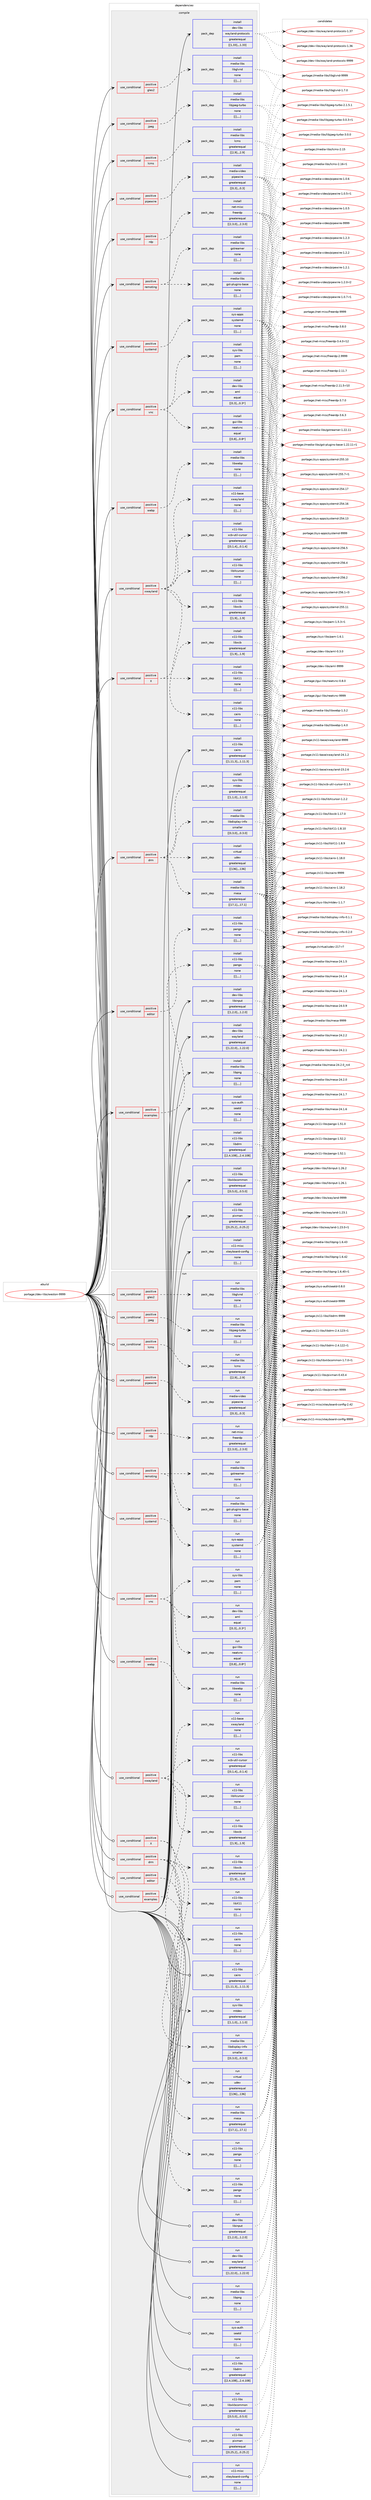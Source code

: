 digraph prolog {

# *************
# Graph options
# *************

newrank=true;
concentrate=true;
compound=true;
graph [rankdir=LR,fontname=Helvetica,fontsize=10,ranksep=1.5];#, ranksep=2.5, nodesep=0.2];
edge  [arrowhead=vee];
node  [fontname=Helvetica,fontsize=10];

# **********
# The ebuild
# **********

subgraph cluster_leftcol {
color=gray;
label=<<i>ebuild</i>>;
id [label="portage://dev-libs/weston-9999", color=red, width=4, href="../dev-libs/weston-9999.svg"];
}

# ****************
# The dependencies
# ****************

subgraph cluster_midcol {
color=gray;
label=<<i>dependencies</i>>;
subgraph cluster_compile {
fillcolor="#eeeeee";
style=filled;
label=<<i>compile</i>>;
subgraph cond29025 {
dependency115906 [label=<<TABLE BORDER="0" CELLBORDER="1" CELLSPACING="0" CELLPADDING="4"><TR><TD ROWSPAN="3" CELLPADDING="10">use_conditional</TD></TR><TR><TD>positive</TD></TR><TR><TD>X</TD></TR></TABLE>>, shape=none, color=red];
subgraph pack85713 {
dependency115907 [label=<<TABLE BORDER="0" CELLBORDER="1" CELLSPACING="0" CELLPADDING="4" WIDTH="220"><TR><TD ROWSPAN="6" CELLPADDING="30">pack_dep</TD></TR><TR><TD WIDTH="110">install</TD></TR><TR><TD>x11-libs</TD></TR><TR><TD>libxcb</TD></TR><TR><TD>greaterequal</TD></TR><TR><TD>[[1,9],,,1.9]</TD></TR></TABLE>>, shape=none, color=blue];
}
dependency115906:e -> dependency115907:w [weight=20,style="dashed",arrowhead="vee"];
subgraph pack85714 {
dependency115908 [label=<<TABLE BORDER="0" CELLBORDER="1" CELLSPACING="0" CELLPADDING="4" WIDTH="220"><TR><TD ROWSPAN="6" CELLPADDING="30">pack_dep</TD></TR><TR><TD WIDTH="110">install</TD></TR><TR><TD>x11-libs</TD></TR><TR><TD>libX11</TD></TR><TR><TD>none</TD></TR><TR><TD>[[],,,,]</TD></TR></TABLE>>, shape=none, color=blue];
}
dependency115906:e -> dependency115908:w [weight=20,style="dashed",arrowhead="vee"];
}
id:e -> dependency115906:w [weight=20,style="solid",arrowhead="vee"];
subgraph cond29026 {
dependency115909 [label=<<TABLE BORDER="0" CELLBORDER="1" CELLSPACING="0" CELLPADDING="4"><TR><TD ROWSPAN="3" CELLPADDING="10">use_conditional</TD></TR><TR><TD>positive</TD></TR><TR><TD>drm</TD></TR></TABLE>>, shape=none, color=red];
subgraph pack85715 {
dependency115910 [label=<<TABLE BORDER="0" CELLBORDER="1" CELLSPACING="0" CELLPADDING="4" WIDTH="220"><TR><TD ROWSPAN="6" CELLPADDING="30">pack_dep</TD></TR><TR><TD WIDTH="110">install</TD></TR><TR><TD>media-libs</TD></TR><TR><TD>libdisplay-info</TD></TR><TR><TD>smaller</TD></TR><TR><TD>[[0,3,0],,,0.3.0]</TD></TR></TABLE>>, shape=none, color=blue];
}
dependency115909:e -> dependency115910:w [weight=20,style="dashed",arrowhead="vee"];
subgraph pack85716 {
dependency115911 [label=<<TABLE BORDER="0" CELLBORDER="1" CELLSPACING="0" CELLPADDING="4" WIDTH="220"><TR><TD ROWSPAN="6" CELLPADDING="30">pack_dep</TD></TR><TR><TD WIDTH="110">install</TD></TR><TR><TD>media-libs</TD></TR><TR><TD>mesa</TD></TR><TR><TD>greaterequal</TD></TR><TR><TD>[[17,1],,,17.1]</TD></TR></TABLE>>, shape=none, color=blue];
}
dependency115909:e -> dependency115911:w [weight=20,style="dashed",arrowhead="vee"];
subgraph pack85717 {
dependency115912 [label=<<TABLE BORDER="0" CELLBORDER="1" CELLSPACING="0" CELLPADDING="4" WIDTH="220"><TR><TD ROWSPAN="6" CELLPADDING="30">pack_dep</TD></TR><TR><TD WIDTH="110">install</TD></TR><TR><TD>sys-libs</TD></TR><TR><TD>mtdev</TD></TR><TR><TD>greaterequal</TD></TR><TR><TD>[[1,1,0],,,1.1.0]</TD></TR></TABLE>>, shape=none, color=blue];
}
dependency115909:e -> dependency115912:w [weight=20,style="dashed",arrowhead="vee"];
subgraph pack85718 {
dependency115913 [label=<<TABLE BORDER="0" CELLBORDER="1" CELLSPACING="0" CELLPADDING="4" WIDTH="220"><TR><TD ROWSPAN="6" CELLPADDING="30">pack_dep</TD></TR><TR><TD WIDTH="110">install</TD></TR><TR><TD>virtual</TD></TR><TR><TD>udev</TD></TR><TR><TD>greaterequal</TD></TR><TR><TD>[[136],,,136]</TD></TR></TABLE>>, shape=none, color=blue];
}
dependency115909:e -> dependency115913:w [weight=20,style="dashed",arrowhead="vee"];
}
id:e -> dependency115909:w [weight=20,style="solid",arrowhead="vee"];
subgraph cond29027 {
dependency115914 [label=<<TABLE BORDER="0" CELLBORDER="1" CELLSPACING="0" CELLPADDING="4"><TR><TD ROWSPAN="3" CELLPADDING="10">use_conditional</TD></TR><TR><TD>positive</TD></TR><TR><TD>editor</TD></TR></TABLE>>, shape=none, color=red];
subgraph pack85719 {
dependency115915 [label=<<TABLE BORDER="0" CELLBORDER="1" CELLSPACING="0" CELLPADDING="4" WIDTH="220"><TR><TD ROWSPAN="6" CELLPADDING="30">pack_dep</TD></TR><TR><TD WIDTH="110">install</TD></TR><TR><TD>x11-libs</TD></TR><TR><TD>pango</TD></TR><TR><TD>none</TD></TR><TR><TD>[[],,,,]</TD></TR></TABLE>>, shape=none, color=blue];
}
dependency115914:e -> dependency115915:w [weight=20,style="dashed",arrowhead="vee"];
}
id:e -> dependency115914:w [weight=20,style="solid",arrowhead="vee"];
subgraph cond29028 {
dependency115916 [label=<<TABLE BORDER="0" CELLBORDER="1" CELLSPACING="0" CELLPADDING="4"><TR><TD ROWSPAN="3" CELLPADDING="10">use_conditional</TD></TR><TR><TD>positive</TD></TR><TR><TD>examples</TD></TR></TABLE>>, shape=none, color=red];
subgraph pack85720 {
dependency115917 [label=<<TABLE BORDER="0" CELLBORDER="1" CELLSPACING="0" CELLPADDING="4" WIDTH="220"><TR><TD ROWSPAN="6" CELLPADDING="30">pack_dep</TD></TR><TR><TD WIDTH="110">install</TD></TR><TR><TD>x11-libs</TD></TR><TR><TD>pango</TD></TR><TR><TD>none</TD></TR><TR><TD>[[],,,,]</TD></TR></TABLE>>, shape=none, color=blue];
}
dependency115916:e -> dependency115917:w [weight=20,style="dashed",arrowhead="vee"];
}
id:e -> dependency115916:w [weight=20,style="solid",arrowhead="vee"];
subgraph cond29029 {
dependency115918 [label=<<TABLE BORDER="0" CELLBORDER="1" CELLSPACING="0" CELLPADDING="4"><TR><TD ROWSPAN="3" CELLPADDING="10">use_conditional</TD></TR><TR><TD>positive</TD></TR><TR><TD>gles2</TD></TR></TABLE>>, shape=none, color=red];
subgraph pack85721 {
dependency115919 [label=<<TABLE BORDER="0" CELLBORDER="1" CELLSPACING="0" CELLPADDING="4" WIDTH="220"><TR><TD ROWSPAN="6" CELLPADDING="30">pack_dep</TD></TR><TR><TD WIDTH="110">install</TD></TR><TR><TD>media-libs</TD></TR><TR><TD>libglvnd</TD></TR><TR><TD>none</TD></TR><TR><TD>[[],,,,]</TD></TR></TABLE>>, shape=none, color=blue];
}
dependency115918:e -> dependency115919:w [weight=20,style="dashed",arrowhead="vee"];
}
id:e -> dependency115918:w [weight=20,style="solid",arrowhead="vee"];
subgraph cond29030 {
dependency115920 [label=<<TABLE BORDER="0" CELLBORDER="1" CELLSPACING="0" CELLPADDING="4"><TR><TD ROWSPAN="3" CELLPADDING="10">use_conditional</TD></TR><TR><TD>positive</TD></TR><TR><TD>jpeg</TD></TR></TABLE>>, shape=none, color=red];
subgraph pack85722 {
dependency115921 [label=<<TABLE BORDER="0" CELLBORDER="1" CELLSPACING="0" CELLPADDING="4" WIDTH="220"><TR><TD ROWSPAN="6" CELLPADDING="30">pack_dep</TD></TR><TR><TD WIDTH="110">install</TD></TR><TR><TD>media-libs</TD></TR><TR><TD>libjpeg-turbo</TD></TR><TR><TD>none</TD></TR><TR><TD>[[],,,,]</TD></TR></TABLE>>, shape=none, color=blue];
}
dependency115920:e -> dependency115921:w [weight=20,style="dashed",arrowhead="vee"];
}
id:e -> dependency115920:w [weight=20,style="solid",arrowhead="vee"];
subgraph cond29031 {
dependency115922 [label=<<TABLE BORDER="0" CELLBORDER="1" CELLSPACING="0" CELLPADDING="4"><TR><TD ROWSPAN="3" CELLPADDING="10">use_conditional</TD></TR><TR><TD>positive</TD></TR><TR><TD>lcms</TD></TR></TABLE>>, shape=none, color=red];
subgraph pack85723 {
dependency115923 [label=<<TABLE BORDER="0" CELLBORDER="1" CELLSPACING="0" CELLPADDING="4" WIDTH="220"><TR><TD ROWSPAN="6" CELLPADDING="30">pack_dep</TD></TR><TR><TD WIDTH="110">install</TD></TR><TR><TD>media-libs</TD></TR><TR><TD>lcms</TD></TR><TR><TD>greaterequal</TD></TR><TR><TD>[[2,9],,,2.9]</TD></TR></TABLE>>, shape=none, color=blue];
}
dependency115922:e -> dependency115923:w [weight=20,style="dashed",arrowhead="vee"];
}
id:e -> dependency115922:w [weight=20,style="solid",arrowhead="vee"];
subgraph cond29032 {
dependency115924 [label=<<TABLE BORDER="0" CELLBORDER="1" CELLSPACING="0" CELLPADDING="4"><TR><TD ROWSPAN="3" CELLPADDING="10">use_conditional</TD></TR><TR><TD>positive</TD></TR><TR><TD>pipewire</TD></TR></TABLE>>, shape=none, color=red];
subgraph pack85724 {
dependency115925 [label=<<TABLE BORDER="0" CELLBORDER="1" CELLSPACING="0" CELLPADDING="4" WIDTH="220"><TR><TD ROWSPAN="6" CELLPADDING="30">pack_dep</TD></TR><TR><TD WIDTH="110">install</TD></TR><TR><TD>media-video</TD></TR><TR><TD>pipewire</TD></TR><TR><TD>greaterequal</TD></TR><TR><TD>[[0,3],,,0.3]</TD></TR></TABLE>>, shape=none, color=blue];
}
dependency115924:e -> dependency115925:w [weight=20,style="dashed",arrowhead="vee"];
}
id:e -> dependency115924:w [weight=20,style="solid",arrowhead="vee"];
subgraph cond29033 {
dependency115926 [label=<<TABLE BORDER="0" CELLBORDER="1" CELLSPACING="0" CELLPADDING="4"><TR><TD ROWSPAN="3" CELLPADDING="10">use_conditional</TD></TR><TR><TD>positive</TD></TR><TR><TD>rdp</TD></TR></TABLE>>, shape=none, color=red];
subgraph pack85725 {
dependency115927 [label=<<TABLE BORDER="0" CELLBORDER="1" CELLSPACING="0" CELLPADDING="4" WIDTH="220"><TR><TD ROWSPAN="6" CELLPADDING="30">pack_dep</TD></TR><TR><TD WIDTH="110">install</TD></TR><TR><TD>net-misc</TD></TR><TR><TD>freerdp</TD></TR><TR><TD>greaterequal</TD></TR><TR><TD>[[2,3,0],,,2.3.0]</TD></TR></TABLE>>, shape=none, color=blue];
}
dependency115926:e -> dependency115927:w [weight=20,style="dashed",arrowhead="vee"];
}
id:e -> dependency115926:w [weight=20,style="solid",arrowhead="vee"];
subgraph cond29034 {
dependency115928 [label=<<TABLE BORDER="0" CELLBORDER="1" CELLSPACING="0" CELLPADDING="4"><TR><TD ROWSPAN="3" CELLPADDING="10">use_conditional</TD></TR><TR><TD>positive</TD></TR><TR><TD>remoting</TD></TR></TABLE>>, shape=none, color=red];
subgraph pack85726 {
dependency115929 [label=<<TABLE BORDER="0" CELLBORDER="1" CELLSPACING="0" CELLPADDING="4" WIDTH="220"><TR><TD ROWSPAN="6" CELLPADDING="30">pack_dep</TD></TR><TR><TD WIDTH="110">install</TD></TR><TR><TD>media-libs</TD></TR><TR><TD>gstreamer</TD></TR><TR><TD>none</TD></TR><TR><TD>[[],,,,]</TD></TR></TABLE>>, shape=none, color=blue];
}
dependency115928:e -> dependency115929:w [weight=20,style="dashed",arrowhead="vee"];
subgraph pack85727 {
dependency115930 [label=<<TABLE BORDER="0" CELLBORDER="1" CELLSPACING="0" CELLPADDING="4" WIDTH="220"><TR><TD ROWSPAN="6" CELLPADDING="30">pack_dep</TD></TR><TR><TD WIDTH="110">install</TD></TR><TR><TD>media-libs</TD></TR><TR><TD>gst-plugins-base</TD></TR><TR><TD>none</TD></TR><TR><TD>[[],,,,]</TD></TR></TABLE>>, shape=none, color=blue];
}
dependency115928:e -> dependency115930:w [weight=20,style="dashed",arrowhead="vee"];
}
id:e -> dependency115928:w [weight=20,style="solid",arrowhead="vee"];
subgraph cond29035 {
dependency115931 [label=<<TABLE BORDER="0" CELLBORDER="1" CELLSPACING="0" CELLPADDING="4"><TR><TD ROWSPAN="3" CELLPADDING="10">use_conditional</TD></TR><TR><TD>positive</TD></TR><TR><TD>systemd</TD></TR></TABLE>>, shape=none, color=red];
subgraph pack85728 {
dependency115932 [label=<<TABLE BORDER="0" CELLBORDER="1" CELLSPACING="0" CELLPADDING="4" WIDTH="220"><TR><TD ROWSPAN="6" CELLPADDING="30">pack_dep</TD></TR><TR><TD WIDTH="110">install</TD></TR><TR><TD>sys-apps</TD></TR><TR><TD>systemd</TD></TR><TR><TD>none</TD></TR><TR><TD>[[],,,,]</TD></TR></TABLE>>, shape=none, color=blue];
}
dependency115931:e -> dependency115932:w [weight=20,style="dashed",arrowhead="vee"];
}
id:e -> dependency115931:w [weight=20,style="solid",arrowhead="vee"];
subgraph cond29036 {
dependency115933 [label=<<TABLE BORDER="0" CELLBORDER="1" CELLSPACING="0" CELLPADDING="4"><TR><TD ROWSPAN="3" CELLPADDING="10">use_conditional</TD></TR><TR><TD>positive</TD></TR><TR><TD>vnc</TD></TR></TABLE>>, shape=none, color=red];
subgraph pack85729 {
dependency115934 [label=<<TABLE BORDER="0" CELLBORDER="1" CELLSPACING="0" CELLPADDING="4" WIDTH="220"><TR><TD ROWSPAN="6" CELLPADDING="30">pack_dep</TD></TR><TR><TD WIDTH="110">install</TD></TR><TR><TD>dev-libs</TD></TR><TR><TD>aml</TD></TR><TR><TD>equal</TD></TR><TR><TD>[[0,3],,,0.3*]</TD></TR></TABLE>>, shape=none, color=blue];
}
dependency115933:e -> dependency115934:w [weight=20,style="dashed",arrowhead="vee"];
subgraph pack85730 {
dependency115935 [label=<<TABLE BORDER="0" CELLBORDER="1" CELLSPACING="0" CELLPADDING="4" WIDTH="220"><TR><TD ROWSPAN="6" CELLPADDING="30">pack_dep</TD></TR><TR><TD WIDTH="110">install</TD></TR><TR><TD>gui-libs</TD></TR><TR><TD>neatvnc</TD></TR><TR><TD>equal</TD></TR><TR><TD>[[0,8],,,0.8*]</TD></TR></TABLE>>, shape=none, color=blue];
}
dependency115933:e -> dependency115935:w [weight=20,style="dashed",arrowhead="vee"];
subgraph pack85731 {
dependency115936 [label=<<TABLE BORDER="0" CELLBORDER="1" CELLSPACING="0" CELLPADDING="4" WIDTH="220"><TR><TD ROWSPAN="6" CELLPADDING="30">pack_dep</TD></TR><TR><TD WIDTH="110">install</TD></TR><TR><TD>sys-libs</TD></TR><TR><TD>pam</TD></TR><TR><TD>none</TD></TR><TR><TD>[[],,,,]</TD></TR></TABLE>>, shape=none, color=blue];
}
dependency115933:e -> dependency115936:w [weight=20,style="dashed",arrowhead="vee"];
}
id:e -> dependency115933:w [weight=20,style="solid",arrowhead="vee"];
subgraph cond29037 {
dependency115937 [label=<<TABLE BORDER="0" CELLBORDER="1" CELLSPACING="0" CELLPADDING="4"><TR><TD ROWSPAN="3" CELLPADDING="10">use_conditional</TD></TR><TR><TD>positive</TD></TR><TR><TD>webp</TD></TR></TABLE>>, shape=none, color=red];
subgraph pack85732 {
dependency115938 [label=<<TABLE BORDER="0" CELLBORDER="1" CELLSPACING="0" CELLPADDING="4" WIDTH="220"><TR><TD ROWSPAN="6" CELLPADDING="30">pack_dep</TD></TR><TR><TD WIDTH="110">install</TD></TR><TR><TD>media-libs</TD></TR><TR><TD>libwebp</TD></TR><TR><TD>none</TD></TR><TR><TD>[[],,,,]</TD></TR></TABLE>>, shape=none, color=blue];
}
dependency115937:e -> dependency115938:w [weight=20,style="dashed",arrowhead="vee"];
}
id:e -> dependency115937:w [weight=20,style="solid",arrowhead="vee"];
subgraph cond29038 {
dependency115939 [label=<<TABLE BORDER="0" CELLBORDER="1" CELLSPACING="0" CELLPADDING="4"><TR><TD ROWSPAN="3" CELLPADDING="10">use_conditional</TD></TR><TR><TD>positive</TD></TR><TR><TD>xwayland</TD></TR></TABLE>>, shape=none, color=red];
subgraph pack85733 {
dependency115940 [label=<<TABLE BORDER="0" CELLBORDER="1" CELLSPACING="0" CELLPADDING="4" WIDTH="220"><TR><TD ROWSPAN="6" CELLPADDING="30">pack_dep</TD></TR><TR><TD WIDTH="110">install</TD></TR><TR><TD>x11-base</TD></TR><TR><TD>xwayland</TD></TR><TR><TD>none</TD></TR><TR><TD>[[],,,,]</TD></TR></TABLE>>, shape=none, color=blue];
}
dependency115939:e -> dependency115940:w [weight=20,style="dashed",arrowhead="vee"];
subgraph pack85734 {
dependency115941 [label=<<TABLE BORDER="0" CELLBORDER="1" CELLSPACING="0" CELLPADDING="4" WIDTH="220"><TR><TD ROWSPAN="6" CELLPADDING="30">pack_dep</TD></TR><TR><TD WIDTH="110">install</TD></TR><TR><TD>x11-libs</TD></TR><TR><TD>cairo</TD></TR><TR><TD>none</TD></TR><TR><TD>[[],,,,]</TD></TR></TABLE>>, shape=none, color=blue];
}
dependency115939:e -> dependency115941:w [weight=20,style="dashed",arrowhead="vee"];
subgraph pack85735 {
dependency115942 [label=<<TABLE BORDER="0" CELLBORDER="1" CELLSPACING="0" CELLPADDING="4" WIDTH="220"><TR><TD ROWSPAN="6" CELLPADDING="30">pack_dep</TD></TR><TR><TD WIDTH="110">install</TD></TR><TR><TD>x11-libs</TD></TR><TR><TD>libxcb</TD></TR><TR><TD>greaterequal</TD></TR><TR><TD>[[1,9],,,1.9]</TD></TR></TABLE>>, shape=none, color=blue];
}
dependency115939:e -> dependency115942:w [weight=20,style="dashed",arrowhead="vee"];
subgraph pack85736 {
dependency115943 [label=<<TABLE BORDER="0" CELLBORDER="1" CELLSPACING="0" CELLPADDING="4" WIDTH="220"><TR><TD ROWSPAN="6" CELLPADDING="30">pack_dep</TD></TR><TR><TD WIDTH="110">install</TD></TR><TR><TD>x11-libs</TD></TR><TR><TD>libXcursor</TD></TR><TR><TD>none</TD></TR><TR><TD>[[],,,,]</TD></TR></TABLE>>, shape=none, color=blue];
}
dependency115939:e -> dependency115943:w [weight=20,style="dashed",arrowhead="vee"];
subgraph pack85737 {
dependency115944 [label=<<TABLE BORDER="0" CELLBORDER="1" CELLSPACING="0" CELLPADDING="4" WIDTH="220"><TR><TD ROWSPAN="6" CELLPADDING="30">pack_dep</TD></TR><TR><TD WIDTH="110">install</TD></TR><TR><TD>x11-libs</TD></TR><TR><TD>xcb-util-cursor</TD></TR><TR><TD>greaterequal</TD></TR><TR><TD>[[0,1,4],,,0.1.4]</TD></TR></TABLE>>, shape=none, color=blue];
}
dependency115939:e -> dependency115944:w [weight=20,style="dashed",arrowhead="vee"];
}
id:e -> dependency115939:w [weight=20,style="solid",arrowhead="vee"];
subgraph pack85738 {
dependency115945 [label=<<TABLE BORDER="0" CELLBORDER="1" CELLSPACING="0" CELLPADDING="4" WIDTH="220"><TR><TD ROWSPAN="6" CELLPADDING="30">pack_dep</TD></TR><TR><TD WIDTH="110">install</TD></TR><TR><TD>dev-libs</TD></TR><TR><TD>libinput</TD></TR><TR><TD>greaterequal</TD></TR><TR><TD>[[1,2,0],,,1.2.0]</TD></TR></TABLE>>, shape=none, color=blue];
}
id:e -> dependency115945:w [weight=20,style="solid",arrowhead="vee"];
subgraph pack85739 {
dependency115946 [label=<<TABLE BORDER="0" CELLBORDER="1" CELLSPACING="0" CELLPADDING="4" WIDTH="220"><TR><TD ROWSPAN="6" CELLPADDING="30">pack_dep</TD></TR><TR><TD WIDTH="110">install</TD></TR><TR><TD>dev-libs</TD></TR><TR><TD>wayland</TD></TR><TR><TD>greaterequal</TD></TR><TR><TD>[[1,22,0],,,1.22.0]</TD></TR></TABLE>>, shape=none, color=blue];
}
id:e -> dependency115946:w [weight=20,style="solid",arrowhead="vee"];
subgraph pack85740 {
dependency115947 [label=<<TABLE BORDER="0" CELLBORDER="1" CELLSPACING="0" CELLPADDING="4" WIDTH="220"><TR><TD ROWSPAN="6" CELLPADDING="30">pack_dep</TD></TR><TR><TD WIDTH="110">install</TD></TR><TR><TD>dev-libs</TD></TR><TR><TD>wayland-protocols</TD></TR><TR><TD>greaterequal</TD></TR><TR><TD>[[1,33],,,1.33]</TD></TR></TABLE>>, shape=none, color=blue];
}
id:e -> dependency115947:w [weight=20,style="solid",arrowhead="vee"];
subgraph pack85741 {
dependency115948 [label=<<TABLE BORDER="0" CELLBORDER="1" CELLSPACING="0" CELLPADDING="4" WIDTH="220"><TR><TD ROWSPAN="6" CELLPADDING="30">pack_dep</TD></TR><TR><TD WIDTH="110">install</TD></TR><TR><TD>media-libs</TD></TR><TR><TD>libpng</TD></TR><TR><TD>none</TD></TR><TR><TD>[[],,,,]</TD></TR></TABLE>>, shape=none, color=blue];
}
id:e -> dependency115948:w [weight=20,style="solid",arrowhead="vee"];
subgraph pack85742 {
dependency115949 [label=<<TABLE BORDER="0" CELLBORDER="1" CELLSPACING="0" CELLPADDING="4" WIDTH="220"><TR><TD ROWSPAN="6" CELLPADDING="30">pack_dep</TD></TR><TR><TD WIDTH="110">install</TD></TR><TR><TD>sys-auth</TD></TR><TR><TD>seatd</TD></TR><TR><TD>none</TD></TR><TR><TD>[[],,,,]</TD></TR></TABLE>>, shape=none, color=blue];
}
id:e -> dependency115949:w [weight=20,style="solid",arrowhead="vee"];
subgraph pack85743 {
dependency115950 [label=<<TABLE BORDER="0" CELLBORDER="1" CELLSPACING="0" CELLPADDING="4" WIDTH="220"><TR><TD ROWSPAN="6" CELLPADDING="30">pack_dep</TD></TR><TR><TD WIDTH="110">install</TD></TR><TR><TD>x11-libs</TD></TR><TR><TD>cairo</TD></TR><TR><TD>greaterequal</TD></TR><TR><TD>[[1,11,3],,,1.11.3]</TD></TR></TABLE>>, shape=none, color=blue];
}
id:e -> dependency115950:w [weight=20,style="solid",arrowhead="vee"];
subgraph pack85744 {
dependency115951 [label=<<TABLE BORDER="0" CELLBORDER="1" CELLSPACING="0" CELLPADDING="4" WIDTH="220"><TR><TD ROWSPAN="6" CELLPADDING="30">pack_dep</TD></TR><TR><TD WIDTH="110">install</TD></TR><TR><TD>x11-libs</TD></TR><TR><TD>libdrm</TD></TR><TR><TD>greaterequal</TD></TR><TR><TD>[[2,4,108],,,2.4.108]</TD></TR></TABLE>>, shape=none, color=blue];
}
id:e -> dependency115951:w [weight=20,style="solid",arrowhead="vee"];
subgraph pack85745 {
dependency115952 [label=<<TABLE BORDER="0" CELLBORDER="1" CELLSPACING="0" CELLPADDING="4" WIDTH="220"><TR><TD ROWSPAN="6" CELLPADDING="30">pack_dep</TD></TR><TR><TD WIDTH="110">install</TD></TR><TR><TD>x11-libs</TD></TR><TR><TD>libxkbcommon</TD></TR><TR><TD>greaterequal</TD></TR><TR><TD>[[0,5,0],,,0.5.0]</TD></TR></TABLE>>, shape=none, color=blue];
}
id:e -> dependency115952:w [weight=20,style="solid",arrowhead="vee"];
subgraph pack85746 {
dependency115953 [label=<<TABLE BORDER="0" CELLBORDER="1" CELLSPACING="0" CELLPADDING="4" WIDTH="220"><TR><TD ROWSPAN="6" CELLPADDING="30">pack_dep</TD></TR><TR><TD WIDTH="110">install</TD></TR><TR><TD>x11-libs</TD></TR><TR><TD>pixman</TD></TR><TR><TD>greaterequal</TD></TR><TR><TD>[[0,25,2],,,0.25.2]</TD></TR></TABLE>>, shape=none, color=blue];
}
id:e -> dependency115953:w [weight=20,style="solid",arrowhead="vee"];
subgraph pack85747 {
dependency115954 [label=<<TABLE BORDER="0" CELLBORDER="1" CELLSPACING="0" CELLPADDING="4" WIDTH="220"><TR><TD ROWSPAN="6" CELLPADDING="30">pack_dep</TD></TR><TR><TD WIDTH="110">install</TD></TR><TR><TD>x11-misc</TD></TR><TR><TD>xkeyboard-config</TD></TR><TR><TD>none</TD></TR><TR><TD>[[],,,,]</TD></TR></TABLE>>, shape=none, color=blue];
}
id:e -> dependency115954:w [weight=20,style="solid",arrowhead="vee"];
}
subgraph cluster_compileandrun {
fillcolor="#eeeeee";
style=filled;
label=<<i>compile and run</i>>;
}
subgraph cluster_run {
fillcolor="#eeeeee";
style=filled;
label=<<i>run</i>>;
subgraph cond29039 {
dependency115955 [label=<<TABLE BORDER="0" CELLBORDER="1" CELLSPACING="0" CELLPADDING="4"><TR><TD ROWSPAN="3" CELLPADDING="10">use_conditional</TD></TR><TR><TD>positive</TD></TR><TR><TD>X</TD></TR></TABLE>>, shape=none, color=red];
subgraph pack85748 {
dependency115956 [label=<<TABLE BORDER="0" CELLBORDER="1" CELLSPACING="0" CELLPADDING="4" WIDTH="220"><TR><TD ROWSPAN="6" CELLPADDING="30">pack_dep</TD></TR><TR><TD WIDTH="110">run</TD></TR><TR><TD>x11-libs</TD></TR><TR><TD>libxcb</TD></TR><TR><TD>greaterequal</TD></TR><TR><TD>[[1,9],,,1.9]</TD></TR></TABLE>>, shape=none, color=blue];
}
dependency115955:e -> dependency115956:w [weight=20,style="dashed",arrowhead="vee"];
subgraph pack85749 {
dependency115957 [label=<<TABLE BORDER="0" CELLBORDER="1" CELLSPACING="0" CELLPADDING="4" WIDTH="220"><TR><TD ROWSPAN="6" CELLPADDING="30">pack_dep</TD></TR><TR><TD WIDTH="110">run</TD></TR><TR><TD>x11-libs</TD></TR><TR><TD>libX11</TD></TR><TR><TD>none</TD></TR><TR><TD>[[],,,,]</TD></TR></TABLE>>, shape=none, color=blue];
}
dependency115955:e -> dependency115957:w [weight=20,style="dashed",arrowhead="vee"];
}
id:e -> dependency115955:w [weight=20,style="solid",arrowhead="odot"];
subgraph cond29040 {
dependency115958 [label=<<TABLE BORDER="0" CELLBORDER="1" CELLSPACING="0" CELLPADDING="4"><TR><TD ROWSPAN="3" CELLPADDING="10">use_conditional</TD></TR><TR><TD>positive</TD></TR><TR><TD>drm</TD></TR></TABLE>>, shape=none, color=red];
subgraph pack85750 {
dependency115959 [label=<<TABLE BORDER="0" CELLBORDER="1" CELLSPACING="0" CELLPADDING="4" WIDTH="220"><TR><TD ROWSPAN="6" CELLPADDING="30">pack_dep</TD></TR><TR><TD WIDTH="110">run</TD></TR><TR><TD>media-libs</TD></TR><TR><TD>libdisplay-info</TD></TR><TR><TD>smaller</TD></TR><TR><TD>[[0,3,0],,,0.3.0]</TD></TR></TABLE>>, shape=none, color=blue];
}
dependency115958:e -> dependency115959:w [weight=20,style="dashed",arrowhead="vee"];
subgraph pack85751 {
dependency115960 [label=<<TABLE BORDER="0" CELLBORDER="1" CELLSPACING="0" CELLPADDING="4" WIDTH="220"><TR><TD ROWSPAN="6" CELLPADDING="30">pack_dep</TD></TR><TR><TD WIDTH="110">run</TD></TR><TR><TD>media-libs</TD></TR><TR><TD>mesa</TD></TR><TR><TD>greaterequal</TD></TR><TR><TD>[[17,1],,,17.1]</TD></TR></TABLE>>, shape=none, color=blue];
}
dependency115958:e -> dependency115960:w [weight=20,style="dashed",arrowhead="vee"];
subgraph pack85752 {
dependency115961 [label=<<TABLE BORDER="0" CELLBORDER="1" CELLSPACING="0" CELLPADDING="4" WIDTH="220"><TR><TD ROWSPAN="6" CELLPADDING="30">pack_dep</TD></TR><TR><TD WIDTH="110">run</TD></TR><TR><TD>sys-libs</TD></TR><TR><TD>mtdev</TD></TR><TR><TD>greaterequal</TD></TR><TR><TD>[[1,1,0],,,1.1.0]</TD></TR></TABLE>>, shape=none, color=blue];
}
dependency115958:e -> dependency115961:w [weight=20,style="dashed",arrowhead="vee"];
subgraph pack85753 {
dependency115962 [label=<<TABLE BORDER="0" CELLBORDER="1" CELLSPACING="0" CELLPADDING="4" WIDTH="220"><TR><TD ROWSPAN="6" CELLPADDING="30">pack_dep</TD></TR><TR><TD WIDTH="110">run</TD></TR><TR><TD>virtual</TD></TR><TR><TD>udev</TD></TR><TR><TD>greaterequal</TD></TR><TR><TD>[[136],,,136]</TD></TR></TABLE>>, shape=none, color=blue];
}
dependency115958:e -> dependency115962:w [weight=20,style="dashed",arrowhead="vee"];
}
id:e -> dependency115958:w [weight=20,style="solid",arrowhead="odot"];
subgraph cond29041 {
dependency115963 [label=<<TABLE BORDER="0" CELLBORDER="1" CELLSPACING="0" CELLPADDING="4"><TR><TD ROWSPAN="3" CELLPADDING="10">use_conditional</TD></TR><TR><TD>positive</TD></TR><TR><TD>editor</TD></TR></TABLE>>, shape=none, color=red];
subgraph pack85754 {
dependency115964 [label=<<TABLE BORDER="0" CELLBORDER="1" CELLSPACING="0" CELLPADDING="4" WIDTH="220"><TR><TD ROWSPAN="6" CELLPADDING="30">pack_dep</TD></TR><TR><TD WIDTH="110">run</TD></TR><TR><TD>x11-libs</TD></TR><TR><TD>pango</TD></TR><TR><TD>none</TD></TR><TR><TD>[[],,,,]</TD></TR></TABLE>>, shape=none, color=blue];
}
dependency115963:e -> dependency115964:w [weight=20,style="dashed",arrowhead="vee"];
}
id:e -> dependency115963:w [weight=20,style="solid",arrowhead="odot"];
subgraph cond29042 {
dependency115965 [label=<<TABLE BORDER="0" CELLBORDER="1" CELLSPACING="0" CELLPADDING="4"><TR><TD ROWSPAN="3" CELLPADDING="10">use_conditional</TD></TR><TR><TD>positive</TD></TR><TR><TD>examples</TD></TR></TABLE>>, shape=none, color=red];
subgraph pack85755 {
dependency115966 [label=<<TABLE BORDER="0" CELLBORDER="1" CELLSPACING="0" CELLPADDING="4" WIDTH="220"><TR><TD ROWSPAN="6" CELLPADDING="30">pack_dep</TD></TR><TR><TD WIDTH="110">run</TD></TR><TR><TD>x11-libs</TD></TR><TR><TD>pango</TD></TR><TR><TD>none</TD></TR><TR><TD>[[],,,,]</TD></TR></TABLE>>, shape=none, color=blue];
}
dependency115965:e -> dependency115966:w [weight=20,style="dashed",arrowhead="vee"];
}
id:e -> dependency115965:w [weight=20,style="solid",arrowhead="odot"];
subgraph cond29043 {
dependency115967 [label=<<TABLE BORDER="0" CELLBORDER="1" CELLSPACING="0" CELLPADDING="4"><TR><TD ROWSPAN="3" CELLPADDING="10">use_conditional</TD></TR><TR><TD>positive</TD></TR><TR><TD>gles2</TD></TR></TABLE>>, shape=none, color=red];
subgraph pack85756 {
dependency115968 [label=<<TABLE BORDER="0" CELLBORDER="1" CELLSPACING="0" CELLPADDING="4" WIDTH="220"><TR><TD ROWSPAN="6" CELLPADDING="30">pack_dep</TD></TR><TR><TD WIDTH="110">run</TD></TR><TR><TD>media-libs</TD></TR><TR><TD>libglvnd</TD></TR><TR><TD>none</TD></TR><TR><TD>[[],,,,]</TD></TR></TABLE>>, shape=none, color=blue];
}
dependency115967:e -> dependency115968:w [weight=20,style="dashed",arrowhead="vee"];
}
id:e -> dependency115967:w [weight=20,style="solid",arrowhead="odot"];
subgraph cond29044 {
dependency115969 [label=<<TABLE BORDER="0" CELLBORDER="1" CELLSPACING="0" CELLPADDING="4"><TR><TD ROWSPAN="3" CELLPADDING="10">use_conditional</TD></TR><TR><TD>positive</TD></TR><TR><TD>jpeg</TD></TR></TABLE>>, shape=none, color=red];
subgraph pack85757 {
dependency115970 [label=<<TABLE BORDER="0" CELLBORDER="1" CELLSPACING="0" CELLPADDING="4" WIDTH="220"><TR><TD ROWSPAN="6" CELLPADDING="30">pack_dep</TD></TR><TR><TD WIDTH="110">run</TD></TR><TR><TD>media-libs</TD></TR><TR><TD>libjpeg-turbo</TD></TR><TR><TD>none</TD></TR><TR><TD>[[],,,,]</TD></TR></TABLE>>, shape=none, color=blue];
}
dependency115969:e -> dependency115970:w [weight=20,style="dashed",arrowhead="vee"];
}
id:e -> dependency115969:w [weight=20,style="solid",arrowhead="odot"];
subgraph cond29045 {
dependency115971 [label=<<TABLE BORDER="0" CELLBORDER="1" CELLSPACING="0" CELLPADDING="4"><TR><TD ROWSPAN="3" CELLPADDING="10">use_conditional</TD></TR><TR><TD>positive</TD></TR><TR><TD>lcms</TD></TR></TABLE>>, shape=none, color=red];
subgraph pack85758 {
dependency115972 [label=<<TABLE BORDER="0" CELLBORDER="1" CELLSPACING="0" CELLPADDING="4" WIDTH="220"><TR><TD ROWSPAN="6" CELLPADDING="30">pack_dep</TD></TR><TR><TD WIDTH="110">run</TD></TR><TR><TD>media-libs</TD></TR><TR><TD>lcms</TD></TR><TR><TD>greaterequal</TD></TR><TR><TD>[[2,9],,,2.9]</TD></TR></TABLE>>, shape=none, color=blue];
}
dependency115971:e -> dependency115972:w [weight=20,style="dashed",arrowhead="vee"];
}
id:e -> dependency115971:w [weight=20,style="solid",arrowhead="odot"];
subgraph cond29046 {
dependency115973 [label=<<TABLE BORDER="0" CELLBORDER="1" CELLSPACING="0" CELLPADDING="4"><TR><TD ROWSPAN="3" CELLPADDING="10">use_conditional</TD></TR><TR><TD>positive</TD></TR><TR><TD>pipewire</TD></TR></TABLE>>, shape=none, color=red];
subgraph pack85759 {
dependency115974 [label=<<TABLE BORDER="0" CELLBORDER="1" CELLSPACING="0" CELLPADDING="4" WIDTH="220"><TR><TD ROWSPAN="6" CELLPADDING="30">pack_dep</TD></TR><TR><TD WIDTH="110">run</TD></TR><TR><TD>media-video</TD></TR><TR><TD>pipewire</TD></TR><TR><TD>greaterequal</TD></TR><TR><TD>[[0,3],,,0.3]</TD></TR></TABLE>>, shape=none, color=blue];
}
dependency115973:e -> dependency115974:w [weight=20,style="dashed",arrowhead="vee"];
}
id:e -> dependency115973:w [weight=20,style="solid",arrowhead="odot"];
subgraph cond29047 {
dependency115975 [label=<<TABLE BORDER="0" CELLBORDER="1" CELLSPACING="0" CELLPADDING="4"><TR><TD ROWSPAN="3" CELLPADDING="10">use_conditional</TD></TR><TR><TD>positive</TD></TR><TR><TD>rdp</TD></TR></TABLE>>, shape=none, color=red];
subgraph pack85760 {
dependency115976 [label=<<TABLE BORDER="0" CELLBORDER="1" CELLSPACING="0" CELLPADDING="4" WIDTH="220"><TR><TD ROWSPAN="6" CELLPADDING="30">pack_dep</TD></TR><TR><TD WIDTH="110">run</TD></TR><TR><TD>net-misc</TD></TR><TR><TD>freerdp</TD></TR><TR><TD>greaterequal</TD></TR><TR><TD>[[2,3,0],,,2.3.0]</TD></TR></TABLE>>, shape=none, color=blue];
}
dependency115975:e -> dependency115976:w [weight=20,style="dashed",arrowhead="vee"];
}
id:e -> dependency115975:w [weight=20,style="solid",arrowhead="odot"];
subgraph cond29048 {
dependency115977 [label=<<TABLE BORDER="0" CELLBORDER="1" CELLSPACING="0" CELLPADDING="4"><TR><TD ROWSPAN="3" CELLPADDING="10">use_conditional</TD></TR><TR><TD>positive</TD></TR><TR><TD>remoting</TD></TR></TABLE>>, shape=none, color=red];
subgraph pack85761 {
dependency115978 [label=<<TABLE BORDER="0" CELLBORDER="1" CELLSPACING="0" CELLPADDING="4" WIDTH="220"><TR><TD ROWSPAN="6" CELLPADDING="30">pack_dep</TD></TR><TR><TD WIDTH="110">run</TD></TR><TR><TD>media-libs</TD></TR><TR><TD>gstreamer</TD></TR><TR><TD>none</TD></TR><TR><TD>[[],,,,]</TD></TR></TABLE>>, shape=none, color=blue];
}
dependency115977:e -> dependency115978:w [weight=20,style="dashed",arrowhead="vee"];
subgraph pack85762 {
dependency115979 [label=<<TABLE BORDER="0" CELLBORDER="1" CELLSPACING="0" CELLPADDING="4" WIDTH="220"><TR><TD ROWSPAN="6" CELLPADDING="30">pack_dep</TD></TR><TR><TD WIDTH="110">run</TD></TR><TR><TD>media-libs</TD></TR><TR><TD>gst-plugins-base</TD></TR><TR><TD>none</TD></TR><TR><TD>[[],,,,]</TD></TR></TABLE>>, shape=none, color=blue];
}
dependency115977:e -> dependency115979:w [weight=20,style="dashed",arrowhead="vee"];
}
id:e -> dependency115977:w [weight=20,style="solid",arrowhead="odot"];
subgraph cond29049 {
dependency115980 [label=<<TABLE BORDER="0" CELLBORDER="1" CELLSPACING="0" CELLPADDING="4"><TR><TD ROWSPAN="3" CELLPADDING="10">use_conditional</TD></TR><TR><TD>positive</TD></TR><TR><TD>systemd</TD></TR></TABLE>>, shape=none, color=red];
subgraph pack85763 {
dependency115981 [label=<<TABLE BORDER="0" CELLBORDER="1" CELLSPACING="0" CELLPADDING="4" WIDTH="220"><TR><TD ROWSPAN="6" CELLPADDING="30">pack_dep</TD></TR><TR><TD WIDTH="110">run</TD></TR><TR><TD>sys-apps</TD></TR><TR><TD>systemd</TD></TR><TR><TD>none</TD></TR><TR><TD>[[],,,,]</TD></TR></TABLE>>, shape=none, color=blue];
}
dependency115980:e -> dependency115981:w [weight=20,style="dashed",arrowhead="vee"];
}
id:e -> dependency115980:w [weight=20,style="solid",arrowhead="odot"];
subgraph cond29050 {
dependency115982 [label=<<TABLE BORDER="0" CELLBORDER="1" CELLSPACING="0" CELLPADDING="4"><TR><TD ROWSPAN="3" CELLPADDING="10">use_conditional</TD></TR><TR><TD>positive</TD></TR><TR><TD>vnc</TD></TR></TABLE>>, shape=none, color=red];
subgraph pack85764 {
dependency115983 [label=<<TABLE BORDER="0" CELLBORDER="1" CELLSPACING="0" CELLPADDING="4" WIDTH="220"><TR><TD ROWSPAN="6" CELLPADDING="30">pack_dep</TD></TR><TR><TD WIDTH="110">run</TD></TR><TR><TD>dev-libs</TD></TR><TR><TD>aml</TD></TR><TR><TD>equal</TD></TR><TR><TD>[[0,3],,,0.3*]</TD></TR></TABLE>>, shape=none, color=blue];
}
dependency115982:e -> dependency115983:w [weight=20,style="dashed",arrowhead="vee"];
subgraph pack85765 {
dependency115984 [label=<<TABLE BORDER="0" CELLBORDER="1" CELLSPACING="0" CELLPADDING="4" WIDTH="220"><TR><TD ROWSPAN="6" CELLPADDING="30">pack_dep</TD></TR><TR><TD WIDTH="110">run</TD></TR><TR><TD>gui-libs</TD></TR><TR><TD>neatvnc</TD></TR><TR><TD>equal</TD></TR><TR><TD>[[0,8],,,0.8*]</TD></TR></TABLE>>, shape=none, color=blue];
}
dependency115982:e -> dependency115984:w [weight=20,style="dashed",arrowhead="vee"];
subgraph pack85766 {
dependency115985 [label=<<TABLE BORDER="0" CELLBORDER="1" CELLSPACING="0" CELLPADDING="4" WIDTH="220"><TR><TD ROWSPAN="6" CELLPADDING="30">pack_dep</TD></TR><TR><TD WIDTH="110">run</TD></TR><TR><TD>sys-libs</TD></TR><TR><TD>pam</TD></TR><TR><TD>none</TD></TR><TR><TD>[[],,,,]</TD></TR></TABLE>>, shape=none, color=blue];
}
dependency115982:e -> dependency115985:w [weight=20,style="dashed",arrowhead="vee"];
}
id:e -> dependency115982:w [weight=20,style="solid",arrowhead="odot"];
subgraph cond29051 {
dependency115986 [label=<<TABLE BORDER="0" CELLBORDER="1" CELLSPACING="0" CELLPADDING="4"><TR><TD ROWSPAN="3" CELLPADDING="10">use_conditional</TD></TR><TR><TD>positive</TD></TR><TR><TD>webp</TD></TR></TABLE>>, shape=none, color=red];
subgraph pack85767 {
dependency115987 [label=<<TABLE BORDER="0" CELLBORDER="1" CELLSPACING="0" CELLPADDING="4" WIDTH="220"><TR><TD ROWSPAN="6" CELLPADDING="30">pack_dep</TD></TR><TR><TD WIDTH="110">run</TD></TR><TR><TD>media-libs</TD></TR><TR><TD>libwebp</TD></TR><TR><TD>none</TD></TR><TR><TD>[[],,,,]</TD></TR></TABLE>>, shape=none, color=blue];
}
dependency115986:e -> dependency115987:w [weight=20,style="dashed",arrowhead="vee"];
}
id:e -> dependency115986:w [weight=20,style="solid",arrowhead="odot"];
subgraph cond29052 {
dependency115988 [label=<<TABLE BORDER="0" CELLBORDER="1" CELLSPACING="0" CELLPADDING="4"><TR><TD ROWSPAN="3" CELLPADDING="10">use_conditional</TD></TR><TR><TD>positive</TD></TR><TR><TD>xwayland</TD></TR></TABLE>>, shape=none, color=red];
subgraph pack85768 {
dependency115989 [label=<<TABLE BORDER="0" CELLBORDER="1" CELLSPACING="0" CELLPADDING="4" WIDTH="220"><TR><TD ROWSPAN="6" CELLPADDING="30">pack_dep</TD></TR><TR><TD WIDTH="110">run</TD></TR><TR><TD>x11-base</TD></TR><TR><TD>xwayland</TD></TR><TR><TD>none</TD></TR><TR><TD>[[],,,,]</TD></TR></TABLE>>, shape=none, color=blue];
}
dependency115988:e -> dependency115989:w [weight=20,style="dashed",arrowhead="vee"];
subgraph pack85769 {
dependency115990 [label=<<TABLE BORDER="0" CELLBORDER="1" CELLSPACING="0" CELLPADDING="4" WIDTH="220"><TR><TD ROWSPAN="6" CELLPADDING="30">pack_dep</TD></TR><TR><TD WIDTH="110">run</TD></TR><TR><TD>x11-libs</TD></TR><TR><TD>cairo</TD></TR><TR><TD>none</TD></TR><TR><TD>[[],,,,]</TD></TR></TABLE>>, shape=none, color=blue];
}
dependency115988:e -> dependency115990:w [weight=20,style="dashed",arrowhead="vee"];
subgraph pack85770 {
dependency115991 [label=<<TABLE BORDER="0" CELLBORDER="1" CELLSPACING="0" CELLPADDING="4" WIDTH="220"><TR><TD ROWSPAN="6" CELLPADDING="30">pack_dep</TD></TR><TR><TD WIDTH="110">run</TD></TR><TR><TD>x11-libs</TD></TR><TR><TD>libxcb</TD></TR><TR><TD>greaterequal</TD></TR><TR><TD>[[1,9],,,1.9]</TD></TR></TABLE>>, shape=none, color=blue];
}
dependency115988:e -> dependency115991:w [weight=20,style="dashed",arrowhead="vee"];
subgraph pack85771 {
dependency115992 [label=<<TABLE BORDER="0" CELLBORDER="1" CELLSPACING="0" CELLPADDING="4" WIDTH="220"><TR><TD ROWSPAN="6" CELLPADDING="30">pack_dep</TD></TR><TR><TD WIDTH="110">run</TD></TR><TR><TD>x11-libs</TD></TR><TR><TD>libXcursor</TD></TR><TR><TD>none</TD></TR><TR><TD>[[],,,,]</TD></TR></TABLE>>, shape=none, color=blue];
}
dependency115988:e -> dependency115992:w [weight=20,style="dashed",arrowhead="vee"];
subgraph pack85772 {
dependency115993 [label=<<TABLE BORDER="0" CELLBORDER="1" CELLSPACING="0" CELLPADDING="4" WIDTH="220"><TR><TD ROWSPAN="6" CELLPADDING="30">pack_dep</TD></TR><TR><TD WIDTH="110">run</TD></TR><TR><TD>x11-libs</TD></TR><TR><TD>xcb-util-cursor</TD></TR><TR><TD>greaterequal</TD></TR><TR><TD>[[0,1,4],,,0.1.4]</TD></TR></TABLE>>, shape=none, color=blue];
}
dependency115988:e -> dependency115993:w [weight=20,style="dashed",arrowhead="vee"];
}
id:e -> dependency115988:w [weight=20,style="solid",arrowhead="odot"];
subgraph pack85773 {
dependency115994 [label=<<TABLE BORDER="0" CELLBORDER="1" CELLSPACING="0" CELLPADDING="4" WIDTH="220"><TR><TD ROWSPAN="6" CELLPADDING="30">pack_dep</TD></TR><TR><TD WIDTH="110">run</TD></TR><TR><TD>dev-libs</TD></TR><TR><TD>libinput</TD></TR><TR><TD>greaterequal</TD></TR><TR><TD>[[1,2,0],,,1.2.0]</TD></TR></TABLE>>, shape=none, color=blue];
}
id:e -> dependency115994:w [weight=20,style="solid",arrowhead="odot"];
subgraph pack85774 {
dependency115995 [label=<<TABLE BORDER="0" CELLBORDER="1" CELLSPACING="0" CELLPADDING="4" WIDTH="220"><TR><TD ROWSPAN="6" CELLPADDING="30">pack_dep</TD></TR><TR><TD WIDTH="110">run</TD></TR><TR><TD>dev-libs</TD></TR><TR><TD>wayland</TD></TR><TR><TD>greaterequal</TD></TR><TR><TD>[[1,22,0],,,1.22.0]</TD></TR></TABLE>>, shape=none, color=blue];
}
id:e -> dependency115995:w [weight=20,style="solid",arrowhead="odot"];
subgraph pack85775 {
dependency115996 [label=<<TABLE BORDER="0" CELLBORDER="1" CELLSPACING="0" CELLPADDING="4" WIDTH="220"><TR><TD ROWSPAN="6" CELLPADDING="30">pack_dep</TD></TR><TR><TD WIDTH="110">run</TD></TR><TR><TD>media-libs</TD></TR><TR><TD>libpng</TD></TR><TR><TD>none</TD></TR><TR><TD>[[],,,,]</TD></TR></TABLE>>, shape=none, color=blue];
}
id:e -> dependency115996:w [weight=20,style="solid",arrowhead="odot"];
subgraph pack85776 {
dependency115997 [label=<<TABLE BORDER="0" CELLBORDER="1" CELLSPACING="0" CELLPADDING="4" WIDTH="220"><TR><TD ROWSPAN="6" CELLPADDING="30">pack_dep</TD></TR><TR><TD WIDTH="110">run</TD></TR><TR><TD>sys-auth</TD></TR><TR><TD>seatd</TD></TR><TR><TD>none</TD></TR><TR><TD>[[],,,,]</TD></TR></TABLE>>, shape=none, color=blue];
}
id:e -> dependency115997:w [weight=20,style="solid",arrowhead="odot"];
subgraph pack85777 {
dependency115998 [label=<<TABLE BORDER="0" CELLBORDER="1" CELLSPACING="0" CELLPADDING="4" WIDTH="220"><TR><TD ROWSPAN="6" CELLPADDING="30">pack_dep</TD></TR><TR><TD WIDTH="110">run</TD></TR><TR><TD>x11-libs</TD></TR><TR><TD>cairo</TD></TR><TR><TD>greaterequal</TD></TR><TR><TD>[[1,11,3],,,1.11.3]</TD></TR></TABLE>>, shape=none, color=blue];
}
id:e -> dependency115998:w [weight=20,style="solid",arrowhead="odot"];
subgraph pack85778 {
dependency115999 [label=<<TABLE BORDER="0" CELLBORDER="1" CELLSPACING="0" CELLPADDING="4" WIDTH="220"><TR><TD ROWSPAN="6" CELLPADDING="30">pack_dep</TD></TR><TR><TD WIDTH="110">run</TD></TR><TR><TD>x11-libs</TD></TR><TR><TD>libdrm</TD></TR><TR><TD>greaterequal</TD></TR><TR><TD>[[2,4,108],,,2.4.108]</TD></TR></TABLE>>, shape=none, color=blue];
}
id:e -> dependency115999:w [weight=20,style="solid",arrowhead="odot"];
subgraph pack85779 {
dependency116000 [label=<<TABLE BORDER="0" CELLBORDER="1" CELLSPACING="0" CELLPADDING="4" WIDTH="220"><TR><TD ROWSPAN="6" CELLPADDING="30">pack_dep</TD></TR><TR><TD WIDTH="110">run</TD></TR><TR><TD>x11-libs</TD></TR><TR><TD>libxkbcommon</TD></TR><TR><TD>greaterequal</TD></TR><TR><TD>[[0,5,0],,,0.5.0]</TD></TR></TABLE>>, shape=none, color=blue];
}
id:e -> dependency116000:w [weight=20,style="solid",arrowhead="odot"];
subgraph pack85780 {
dependency116001 [label=<<TABLE BORDER="0" CELLBORDER="1" CELLSPACING="0" CELLPADDING="4" WIDTH="220"><TR><TD ROWSPAN="6" CELLPADDING="30">pack_dep</TD></TR><TR><TD WIDTH="110">run</TD></TR><TR><TD>x11-libs</TD></TR><TR><TD>pixman</TD></TR><TR><TD>greaterequal</TD></TR><TR><TD>[[0,25,2],,,0.25.2]</TD></TR></TABLE>>, shape=none, color=blue];
}
id:e -> dependency116001:w [weight=20,style="solid",arrowhead="odot"];
subgraph pack85781 {
dependency116002 [label=<<TABLE BORDER="0" CELLBORDER="1" CELLSPACING="0" CELLPADDING="4" WIDTH="220"><TR><TD ROWSPAN="6" CELLPADDING="30">pack_dep</TD></TR><TR><TD WIDTH="110">run</TD></TR><TR><TD>x11-misc</TD></TR><TR><TD>xkeyboard-config</TD></TR><TR><TD>none</TD></TR><TR><TD>[[],,,,]</TD></TR></TABLE>>, shape=none, color=blue];
}
id:e -> dependency116002:w [weight=20,style="solid",arrowhead="odot"];
}
}

# **************
# The candidates
# **************

subgraph cluster_choices {
rank=same;
color=gray;
label=<<i>candidates</i>>;

subgraph choice85713 {
color=black;
nodesep=1;
choice120494945108105981154710810598120999845494649554648 [label="portage://x11-libs/libxcb-1.17.0", color=red, width=4,href="../x11-libs/libxcb-1.17.0.svg"];
dependency115907:e -> choice120494945108105981154710810598120999845494649554648:w [style=dotted,weight="100"];
}
subgraph choice85714 {
color=black;
nodesep=1;
choice12049494510810598115471081059888494945494656464948 [label="portage://x11-libs/libX11-1.8.10", color=red, width=4,href="../x11-libs/libX11-1.8.10.svg"];
choice120494945108105981154710810598884949454946564657 [label="portage://x11-libs/libX11-1.8.9", color=red, width=4,href="../x11-libs/libX11-1.8.9.svg"];
dependency115908:e -> choice12049494510810598115471081059888494945494656464948:w [style=dotted,weight="100"];
dependency115908:e -> choice120494945108105981154710810598884949454946564657:w [style=dotted,weight="100"];
}
subgraph choice85715 {
color=black;
nodesep=1;
choice10910110010597451081059811547108105981001051151121089712145105110102111454846504648 [label="portage://media-libs/libdisplay-info-0.2.0", color=red, width=4,href="../media-libs/libdisplay-info-0.2.0.svg"];
choice10910110010597451081059811547108105981001051151121089712145105110102111454846494649 [label="portage://media-libs/libdisplay-info-0.1.1", color=red, width=4,href="../media-libs/libdisplay-info-0.1.1.svg"];
dependency115910:e -> choice10910110010597451081059811547108105981001051151121089712145105110102111454846504648:w [style=dotted,weight="100"];
dependency115910:e -> choice10910110010597451081059811547108105981001051151121089712145105110102111454846494649:w [style=dotted,weight="100"];
}
subgraph choice85716 {
color=black;
nodesep=1;
choice10910110010597451081059811547109101115974557575757 [label="portage://media-libs/mesa-9999", color=red, width=4,href="../media-libs/mesa-9999.svg"];
choice109101100105974510810598115471091011159745505246504650 [label="portage://media-libs/mesa-24.2.2", color=red, width=4,href="../media-libs/mesa-24.2.2.svg"];
choice109101100105974510810598115471091011159745505246504649 [label="portage://media-libs/mesa-24.2.1", color=red, width=4,href="../media-libs/mesa-24.2.1.svg"];
choice109101100105974510810598115471091011159745505246504648951149952 [label="portage://media-libs/mesa-24.2.0_rc4", color=red, width=4,href="../media-libs/mesa-24.2.0_rc4.svg"];
choice109101100105974510810598115471091011159745505246504648 [label="portage://media-libs/mesa-24.2.0", color=red, width=4,href="../media-libs/mesa-24.2.0.svg"];
choice109101100105974510810598115471091011159745505246494655 [label="portage://media-libs/mesa-24.1.7", color=red, width=4,href="../media-libs/mesa-24.1.7.svg"];
choice109101100105974510810598115471091011159745505246494654 [label="portage://media-libs/mesa-24.1.6", color=red, width=4,href="../media-libs/mesa-24.1.6.svg"];
choice109101100105974510810598115471091011159745505246494653 [label="portage://media-libs/mesa-24.1.5", color=red, width=4,href="../media-libs/mesa-24.1.5.svg"];
choice109101100105974510810598115471091011159745505246494652 [label="portage://media-libs/mesa-24.1.4", color=red, width=4,href="../media-libs/mesa-24.1.4.svg"];
choice109101100105974510810598115471091011159745505246494651 [label="portage://media-libs/mesa-24.1.3", color=red, width=4,href="../media-libs/mesa-24.1.3.svg"];
choice109101100105974510810598115471091011159745505246484657 [label="portage://media-libs/mesa-24.0.9", color=red, width=4,href="../media-libs/mesa-24.0.9.svg"];
dependency115911:e -> choice10910110010597451081059811547109101115974557575757:w [style=dotted,weight="100"];
dependency115911:e -> choice109101100105974510810598115471091011159745505246504650:w [style=dotted,weight="100"];
dependency115911:e -> choice109101100105974510810598115471091011159745505246504649:w [style=dotted,weight="100"];
dependency115911:e -> choice109101100105974510810598115471091011159745505246504648951149952:w [style=dotted,weight="100"];
dependency115911:e -> choice109101100105974510810598115471091011159745505246504648:w [style=dotted,weight="100"];
dependency115911:e -> choice109101100105974510810598115471091011159745505246494655:w [style=dotted,weight="100"];
dependency115911:e -> choice109101100105974510810598115471091011159745505246494654:w [style=dotted,weight="100"];
dependency115911:e -> choice109101100105974510810598115471091011159745505246494653:w [style=dotted,weight="100"];
dependency115911:e -> choice109101100105974510810598115471091011159745505246494652:w [style=dotted,weight="100"];
dependency115911:e -> choice109101100105974510810598115471091011159745505246494651:w [style=dotted,weight="100"];
dependency115911:e -> choice109101100105974510810598115471091011159745505246484657:w [style=dotted,weight="100"];
}
subgraph choice85717 {
color=black;
nodesep=1;
choice115121115451081059811547109116100101118454946494655 [label="portage://sys-libs/mtdev-1.1.7", color=red, width=4,href="../sys-libs/mtdev-1.1.7.svg"];
dependency115912:e -> choice115121115451081059811547109116100101118454946494655:w [style=dotted,weight="100"];
}
subgraph choice85718 {
color=black;
nodesep=1;
choice1181051141161179710847117100101118455049554511455 [label="portage://virtual/udev-217-r7", color=red, width=4,href="../virtual/udev-217-r7.svg"];
dependency115913:e -> choice1181051141161179710847117100101118455049554511455:w [style=dotted,weight="100"];
}
subgraph choice85719 {
color=black;
nodesep=1;
choice12049494510810598115471129711010311145494653504650 [label="portage://x11-libs/pango-1.52.2", color=red, width=4,href="../x11-libs/pango-1.52.2.svg"];
choice12049494510810598115471129711010311145494653504649 [label="portage://x11-libs/pango-1.52.1", color=red, width=4,href="../x11-libs/pango-1.52.1.svg"];
choice12049494510810598115471129711010311145494653494648 [label="portage://x11-libs/pango-1.51.0", color=red, width=4,href="../x11-libs/pango-1.51.0.svg"];
dependency115915:e -> choice12049494510810598115471129711010311145494653504650:w [style=dotted,weight="100"];
dependency115915:e -> choice12049494510810598115471129711010311145494653504649:w [style=dotted,weight="100"];
dependency115915:e -> choice12049494510810598115471129711010311145494653494648:w [style=dotted,weight="100"];
}
subgraph choice85720 {
color=black;
nodesep=1;
choice12049494510810598115471129711010311145494653504650 [label="portage://x11-libs/pango-1.52.2", color=red, width=4,href="../x11-libs/pango-1.52.2.svg"];
choice12049494510810598115471129711010311145494653504649 [label="portage://x11-libs/pango-1.52.1", color=red, width=4,href="../x11-libs/pango-1.52.1.svg"];
choice12049494510810598115471129711010311145494653494648 [label="portage://x11-libs/pango-1.51.0", color=red, width=4,href="../x11-libs/pango-1.51.0.svg"];
dependency115917:e -> choice12049494510810598115471129711010311145494653504650:w [style=dotted,weight="100"];
dependency115917:e -> choice12049494510810598115471129711010311145494653504649:w [style=dotted,weight="100"];
dependency115917:e -> choice12049494510810598115471129711010311145494653494648:w [style=dotted,weight="100"];
}
subgraph choice85721 {
color=black;
nodesep=1;
choice10910110010597451081059811547108105981031081181101004557575757 [label="portage://media-libs/libglvnd-9999", color=red, width=4,href="../media-libs/libglvnd-9999.svg"];
choice1091011001059745108105981154710810598103108118110100454946554648 [label="portage://media-libs/libglvnd-1.7.0", color=red, width=4,href="../media-libs/libglvnd-1.7.0.svg"];
dependency115919:e -> choice10910110010597451081059811547108105981031081181101004557575757:w [style=dotted,weight="100"];
dependency115919:e -> choice1091011001059745108105981154710810598103108118110100454946554648:w [style=dotted,weight="100"];
}
subgraph choice85722 {
color=black;
nodesep=1;
choice109101100105974510810598115471081059810611210110345116117114981114551464846514511449 [label="portage://media-libs/libjpeg-turbo-3.0.3-r1", color=red, width=4,href="../media-libs/libjpeg-turbo-3.0.3-r1.svg"];
choice10910110010597451081059811547108105981061121011034511611711498111455146484648 [label="portage://media-libs/libjpeg-turbo-3.0.0", color=red, width=4,href="../media-libs/libjpeg-turbo-3.0.0.svg"];
choice109101100105974510810598115471081059810611210110345116117114981114550464946534649 [label="portage://media-libs/libjpeg-turbo-2.1.5.1", color=red, width=4,href="../media-libs/libjpeg-turbo-2.1.5.1.svg"];
dependency115921:e -> choice109101100105974510810598115471081059810611210110345116117114981114551464846514511449:w [style=dotted,weight="100"];
dependency115921:e -> choice10910110010597451081059811547108105981061121011034511611711498111455146484648:w [style=dotted,weight="100"];
dependency115921:e -> choice109101100105974510810598115471081059810611210110345116117114981114550464946534649:w [style=dotted,weight="100"];
}
subgraph choice85723 {
color=black;
nodesep=1;
choice109101100105974510810598115471089910911545504649544511449 [label="portage://media-libs/lcms-2.16-r1", color=red, width=4,href="../media-libs/lcms-2.16-r1.svg"];
choice10910110010597451081059811547108991091154550464953 [label="portage://media-libs/lcms-2.15", color=red, width=4,href="../media-libs/lcms-2.15.svg"];
dependency115923:e -> choice109101100105974510810598115471089910911545504649544511449:w [style=dotted,weight="100"];
dependency115923:e -> choice10910110010597451081059811547108991091154550464953:w [style=dotted,weight="100"];
}
subgraph choice85724 {
color=black;
nodesep=1;
choice1091011001059745118105100101111471121051121011191051141014557575757 [label="portage://media-video/pipewire-9999", color=red, width=4,href="../media-video/pipewire-9999.svg"];
choice109101100105974511810510010111147112105112101119105114101454946504651 [label="portage://media-video/pipewire-1.2.3", color=red, width=4,href="../media-video/pipewire-1.2.3.svg"];
choice109101100105974511810510010111147112105112101119105114101454946504650 [label="portage://media-video/pipewire-1.2.2", color=red, width=4,href="../media-video/pipewire-1.2.2.svg"];
choice109101100105974511810510010111147112105112101119105114101454946504649 [label="portage://media-video/pipewire-1.2.1", color=red, width=4,href="../media-video/pipewire-1.2.1.svg"];
choice1091011001059745118105100101111471121051121011191051141014549465046484511450 [label="portage://media-video/pipewire-1.2.0-r2", color=red, width=4,href="../media-video/pipewire-1.2.0-r2.svg"];
choice1091011001059745118105100101111471121051121011191051141014549464846554511449 [label="portage://media-video/pipewire-1.0.7-r1", color=red, width=4,href="../media-video/pipewire-1.0.7-r1.svg"];
choice109101100105974511810510010111147112105112101119105114101454946484654 [label="portage://media-video/pipewire-1.0.6", color=red, width=4,href="../media-video/pipewire-1.0.6.svg"];
choice1091011001059745118105100101111471121051121011191051141014549464846534511449 [label="portage://media-video/pipewire-1.0.5-r1", color=red, width=4,href="../media-video/pipewire-1.0.5-r1.svg"];
choice109101100105974511810510010111147112105112101119105114101454946484653 [label="portage://media-video/pipewire-1.0.5", color=red, width=4,href="../media-video/pipewire-1.0.5.svg"];
dependency115925:e -> choice1091011001059745118105100101111471121051121011191051141014557575757:w [style=dotted,weight="100"];
dependency115925:e -> choice109101100105974511810510010111147112105112101119105114101454946504651:w [style=dotted,weight="100"];
dependency115925:e -> choice109101100105974511810510010111147112105112101119105114101454946504650:w [style=dotted,weight="100"];
dependency115925:e -> choice109101100105974511810510010111147112105112101119105114101454946504649:w [style=dotted,weight="100"];
dependency115925:e -> choice1091011001059745118105100101111471121051121011191051141014549465046484511450:w [style=dotted,weight="100"];
dependency115925:e -> choice1091011001059745118105100101111471121051121011191051141014549464846554511449:w [style=dotted,weight="100"];
dependency115925:e -> choice109101100105974511810510010111147112105112101119105114101454946484654:w [style=dotted,weight="100"];
dependency115925:e -> choice1091011001059745118105100101111471121051121011191051141014549464846534511449:w [style=dotted,weight="100"];
dependency115925:e -> choice109101100105974511810510010111147112105112101119105114101454946484653:w [style=dotted,weight="100"];
}
subgraph choice85725 {
color=black;
nodesep=1;
choice1101011164510910511599471021141011011141001124557575757 [label="portage://net-misc/freerdp-9999", color=red, width=4,href="../net-misc/freerdp-9999.svg"];
choice110101116451091051159947102114101101114100112455146564648 [label="portage://net-misc/freerdp-3.8.0", color=red, width=4,href="../net-misc/freerdp-3.8.0.svg"];
choice110101116451091051159947102114101101114100112455146554648 [label="portage://net-misc/freerdp-3.7.0", color=red, width=4,href="../net-misc/freerdp-3.7.0.svg"];
choice110101116451091051159947102114101101114100112455146544651 [label="portage://net-misc/freerdp-3.6.3", color=red, width=4,href="../net-misc/freerdp-3.6.3.svg"];
choice110101116451091051159947102114101101114100112455146524648451144950 [label="portage://net-misc/freerdp-3.4.0-r12", color=red, width=4,href="../net-misc/freerdp-3.4.0-r12.svg"];
choice11010111645109105115994710211410110111410011245504657575757 [label="portage://net-misc/freerdp-2.9999", color=red, width=4,href="../net-misc/freerdp-2.9999.svg"];
choice11010111645109105115994710211410110111410011245504649494655 [label="portage://net-misc/freerdp-2.11.7", color=red, width=4,href="../net-misc/freerdp-2.11.7.svg"];
choice11010111645109105115994710211410110111410011245504649494653451144948 [label="portage://net-misc/freerdp-2.11.5-r10", color=red, width=4,href="../net-misc/freerdp-2.11.5-r10.svg"];
dependency115927:e -> choice1101011164510910511599471021141011011141001124557575757:w [style=dotted,weight="100"];
dependency115927:e -> choice110101116451091051159947102114101101114100112455146564648:w [style=dotted,weight="100"];
dependency115927:e -> choice110101116451091051159947102114101101114100112455146554648:w [style=dotted,weight="100"];
dependency115927:e -> choice110101116451091051159947102114101101114100112455146544651:w [style=dotted,weight="100"];
dependency115927:e -> choice110101116451091051159947102114101101114100112455146524648451144950:w [style=dotted,weight="100"];
dependency115927:e -> choice11010111645109105115994710211410110111410011245504657575757:w [style=dotted,weight="100"];
dependency115927:e -> choice11010111645109105115994710211410110111410011245504649494655:w [style=dotted,weight="100"];
dependency115927:e -> choice11010111645109105115994710211410110111410011245504649494653451144948:w [style=dotted,weight="100"];
}
subgraph choice85726 {
color=black;
nodesep=1;
choice10910110010597451081059811547103115116114101971091011144549465050464949 [label="portage://media-libs/gstreamer-1.22.11", color=red, width=4,href="../media-libs/gstreamer-1.22.11.svg"];
dependency115929:e -> choice10910110010597451081059811547103115116114101971091011144549465050464949:w [style=dotted,weight="100"];
}
subgraph choice85727 {
color=black;
nodesep=1;
choice109101100105974510810598115471031151164511210811710310511011545989711510145494650504649494511449 [label="portage://media-libs/gst-plugins-base-1.22.11-r1", color=red, width=4,href="../media-libs/gst-plugins-base-1.22.11-r1.svg"];
dependency115930:e -> choice109101100105974510810598115471031151164511210811710310511011545989711510145494650504649494511449:w [style=dotted,weight="100"];
}
subgraph choice85728 {
color=black;
nodesep=1;
choice1151211154597112112115471151211151161011091004557575757 [label="portage://sys-apps/systemd-9999", color=red, width=4,href="../sys-apps/systemd-9999.svg"];
choice115121115459711211211547115121115116101109100455053544653 [label="portage://sys-apps/systemd-256.5", color=red, width=4,href="../sys-apps/systemd-256.5.svg"];
choice115121115459711211211547115121115116101109100455053544652 [label="portage://sys-apps/systemd-256.4", color=red, width=4,href="../sys-apps/systemd-256.4.svg"];
choice115121115459711211211547115121115116101109100455053544650 [label="portage://sys-apps/systemd-256.2", color=red, width=4,href="../sys-apps/systemd-256.2.svg"];
choice1151211154597112112115471151211151161011091004550535446494511451 [label="portage://sys-apps/systemd-256.1-r3", color=red, width=4,href="../sys-apps/systemd-256.1-r3.svg"];
choice11512111545971121121154711512111511610110910045505353464949 [label="portage://sys-apps/systemd-255.11", color=red, width=4,href="../sys-apps/systemd-255.11.svg"];
choice11512111545971121121154711512111511610110910045505353464948 [label="portage://sys-apps/systemd-255.10", color=red, width=4,href="../sys-apps/systemd-255.10.svg"];
choice1151211154597112112115471151211151161011091004550535346554511449 [label="portage://sys-apps/systemd-255.7-r1", color=red, width=4,href="../sys-apps/systemd-255.7-r1.svg"];
choice11512111545971121121154711512111511610110910045505352464955 [label="portage://sys-apps/systemd-254.17", color=red, width=4,href="../sys-apps/systemd-254.17.svg"];
choice11512111545971121121154711512111511610110910045505352464954 [label="portage://sys-apps/systemd-254.16", color=red, width=4,href="../sys-apps/systemd-254.16.svg"];
choice11512111545971121121154711512111511610110910045505352464951 [label="portage://sys-apps/systemd-254.13", color=red, width=4,href="../sys-apps/systemd-254.13.svg"];
dependency115932:e -> choice1151211154597112112115471151211151161011091004557575757:w [style=dotted,weight="100"];
dependency115932:e -> choice115121115459711211211547115121115116101109100455053544653:w [style=dotted,weight="100"];
dependency115932:e -> choice115121115459711211211547115121115116101109100455053544652:w [style=dotted,weight="100"];
dependency115932:e -> choice115121115459711211211547115121115116101109100455053544650:w [style=dotted,weight="100"];
dependency115932:e -> choice1151211154597112112115471151211151161011091004550535446494511451:w [style=dotted,weight="100"];
dependency115932:e -> choice11512111545971121121154711512111511610110910045505353464949:w [style=dotted,weight="100"];
dependency115932:e -> choice11512111545971121121154711512111511610110910045505353464948:w [style=dotted,weight="100"];
dependency115932:e -> choice1151211154597112112115471151211151161011091004550535346554511449:w [style=dotted,weight="100"];
dependency115932:e -> choice11512111545971121121154711512111511610110910045505352464955:w [style=dotted,weight="100"];
dependency115932:e -> choice11512111545971121121154711512111511610110910045505352464954:w [style=dotted,weight="100"];
dependency115932:e -> choice11512111545971121121154711512111511610110910045505352464951:w [style=dotted,weight="100"];
}
subgraph choice85729 {
color=black;
nodesep=1;
choice100101118451081059811547971091084557575757 [label="portage://dev-libs/aml-9999", color=red, width=4,href="../dev-libs/aml-9999.svg"];
choice10010111845108105981154797109108454846514648 [label="portage://dev-libs/aml-0.3.0", color=red, width=4,href="../dev-libs/aml-0.3.0.svg"];
dependency115934:e -> choice100101118451081059811547971091084557575757:w [style=dotted,weight="100"];
dependency115934:e -> choice10010111845108105981154797109108454846514648:w [style=dotted,weight="100"];
}
subgraph choice85730 {
color=black;
nodesep=1;
choice10311710545108105981154711010197116118110994557575757 [label="portage://gui-libs/neatvnc-9999", color=red, width=4,href="../gui-libs/neatvnc-9999.svg"];
choice1031171054510810598115471101019711611811099454846564648 [label="portage://gui-libs/neatvnc-0.8.0", color=red, width=4,href="../gui-libs/neatvnc-0.8.0.svg"];
dependency115935:e -> choice10311710545108105981154711010197116118110994557575757:w [style=dotted,weight="100"];
dependency115935:e -> choice1031171054510810598115471101019711611811099454846564648:w [style=dotted,weight="100"];
}
subgraph choice85731 {
color=black;
nodesep=1;
choice11512111545108105981154711297109454946544649 [label="portage://sys-libs/pam-1.6.1", color=red, width=4,href="../sys-libs/pam-1.6.1.svg"];
choice115121115451081059811547112971094549465346514511449 [label="portage://sys-libs/pam-1.5.3-r1", color=red, width=4,href="../sys-libs/pam-1.5.3-r1.svg"];
dependency115936:e -> choice11512111545108105981154711297109454946544649:w [style=dotted,weight="100"];
dependency115936:e -> choice115121115451081059811547112971094549465346514511449:w [style=dotted,weight="100"];
}
subgraph choice85732 {
color=black;
nodesep=1;
choice109101100105974510810598115471081059811910198112454946524648 [label="portage://media-libs/libwebp-1.4.0", color=red, width=4,href="../media-libs/libwebp-1.4.0.svg"];
choice109101100105974510810598115471081059811910198112454946514650 [label="portage://media-libs/libwebp-1.3.2", color=red, width=4,href="../media-libs/libwebp-1.3.2.svg"];
dependency115938:e -> choice109101100105974510810598115471081059811910198112454946524648:w [style=dotted,weight="100"];
dependency115938:e -> choice109101100105974510810598115471081059811910198112454946514650:w [style=dotted,weight="100"];
}
subgraph choice85733 {
color=black;
nodesep=1;
choice12049494598971151014712011997121108971101004557575757 [label="portage://x11-base/xwayland-9999", color=red, width=4,href="../x11-base/xwayland-9999.svg"];
choice120494945989711510147120119971211089711010045505246494650 [label="portage://x11-base/xwayland-24.1.2", color=red, width=4,href="../x11-base/xwayland-24.1.2.svg"];
choice120494945989711510147120119971211089711010045505146504654 [label="portage://x11-base/xwayland-23.2.6", color=red, width=4,href="../x11-base/xwayland-23.2.6.svg"];
dependency115940:e -> choice12049494598971151014712011997121108971101004557575757:w [style=dotted,weight="100"];
dependency115940:e -> choice120494945989711510147120119971211089711010045505246494650:w [style=dotted,weight="100"];
dependency115940:e -> choice120494945989711510147120119971211089711010045505146504654:w [style=dotted,weight="100"];
}
subgraph choice85734 {
color=black;
nodesep=1;
choice120494945108105981154799971051141114557575757 [label="portage://x11-libs/cairo-9999", color=red, width=4,href="../x11-libs/cairo-9999.svg"];
choice1204949451081059811547999710511411145494649564650 [label="portage://x11-libs/cairo-1.18.2", color=red, width=4,href="../x11-libs/cairo-1.18.2.svg"];
choice1204949451081059811547999710511411145494649564648 [label="portage://x11-libs/cairo-1.18.0", color=red, width=4,href="../x11-libs/cairo-1.18.0.svg"];
dependency115941:e -> choice120494945108105981154799971051141114557575757:w [style=dotted,weight="100"];
dependency115941:e -> choice1204949451081059811547999710511411145494649564650:w [style=dotted,weight="100"];
dependency115941:e -> choice1204949451081059811547999710511411145494649564648:w [style=dotted,weight="100"];
}
subgraph choice85735 {
color=black;
nodesep=1;
choice120494945108105981154710810598120999845494649554648 [label="portage://x11-libs/libxcb-1.17.0", color=red, width=4,href="../x11-libs/libxcb-1.17.0.svg"];
dependency115942:e -> choice120494945108105981154710810598120999845494649554648:w [style=dotted,weight="100"];
}
subgraph choice85736 {
color=black;
nodesep=1;
choice1204949451081059811547108105988899117114115111114454946504650 [label="portage://x11-libs/libXcursor-1.2.2", color=red, width=4,href="../x11-libs/libXcursor-1.2.2.svg"];
dependency115943:e -> choice1204949451081059811547108105988899117114115111114454946504650:w [style=dotted,weight="100"];
}
subgraph choice85737 {
color=black;
nodesep=1;
choice12049494510810598115471209998451171161051084599117114115111114454846494653 [label="portage://x11-libs/xcb-util-cursor-0.1.5", color=red, width=4,href="../x11-libs/xcb-util-cursor-0.1.5.svg"];
dependency115944:e -> choice12049494510810598115471209998451171161051084599117114115111114454846494653:w [style=dotted,weight="100"];
}
subgraph choice85738 {
color=black;
nodesep=1;
choice1001011184510810598115471081059810511011211711645494650544650 [label="portage://dev-libs/libinput-1.26.2", color=red, width=4,href="../dev-libs/libinput-1.26.2.svg"];
choice1001011184510810598115471081059810511011211711645494650544649 [label="portage://dev-libs/libinput-1.26.1", color=red, width=4,href="../dev-libs/libinput-1.26.1.svg"];
dependency115945:e -> choice1001011184510810598115471081059810511011211711645494650544650:w [style=dotted,weight="100"];
dependency115945:e -> choice1001011184510810598115471081059810511011211711645494650544649:w [style=dotted,weight="100"];
}
subgraph choice85739 {
color=black;
nodesep=1;
choice10010111845108105981154711997121108971101004557575757 [label="portage://dev-libs/wayland-9999", color=red, width=4,href="../dev-libs/wayland-9999.svg"];
choice100101118451081059811547119971211089711010045494650514649 [label="portage://dev-libs/wayland-1.23.1", color=red, width=4,href="../dev-libs/wayland-1.23.1.svg"];
choice1001011184510810598115471199712110897110100454946505146484511449 [label="portage://dev-libs/wayland-1.23.0-r1", color=red, width=4,href="../dev-libs/wayland-1.23.0-r1.svg"];
dependency115946:e -> choice10010111845108105981154711997121108971101004557575757:w [style=dotted,weight="100"];
dependency115946:e -> choice100101118451081059811547119971211089711010045494650514649:w [style=dotted,weight="100"];
dependency115946:e -> choice1001011184510810598115471199712110897110100454946505146484511449:w [style=dotted,weight="100"];
}
subgraph choice85740 {
color=black;
nodesep=1;
choice100101118451081059811547119971211089711010045112114111116111991111081154557575757 [label="portage://dev-libs/wayland-protocols-9999", color=red, width=4,href="../dev-libs/wayland-protocols-9999.svg"];
choice100101118451081059811547119971211089711010045112114111116111991111081154549465155 [label="portage://dev-libs/wayland-protocols-1.37", color=red, width=4,href="../dev-libs/wayland-protocols-1.37.svg"];
choice100101118451081059811547119971211089711010045112114111116111991111081154549465154 [label="portage://dev-libs/wayland-protocols-1.36", color=red, width=4,href="../dev-libs/wayland-protocols-1.36.svg"];
dependency115947:e -> choice100101118451081059811547119971211089711010045112114111116111991111081154557575757:w [style=dotted,weight="100"];
dependency115947:e -> choice100101118451081059811547119971211089711010045112114111116111991111081154549465155:w [style=dotted,weight="100"];
dependency115947:e -> choice100101118451081059811547119971211089711010045112114111116111991111081154549465154:w [style=dotted,weight="100"];
}
subgraph choice85741 {
color=black;
nodesep=1;
choice109101100105974510810598115471081059811211010345494654465251 [label="portage://media-libs/libpng-1.6.43", color=red, width=4,href="../media-libs/libpng-1.6.43.svg"];
choice109101100105974510810598115471081059811211010345494654465250 [label="portage://media-libs/libpng-1.6.42", color=red, width=4,href="../media-libs/libpng-1.6.42.svg"];
choice1091011001059745108105981154710810598112110103454946544652484511449 [label="portage://media-libs/libpng-1.6.40-r1", color=red, width=4,href="../media-libs/libpng-1.6.40-r1.svg"];
dependency115948:e -> choice109101100105974510810598115471081059811211010345494654465251:w [style=dotted,weight="100"];
dependency115948:e -> choice109101100105974510810598115471081059811211010345494654465250:w [style=dotted,weight="100"];
dependency115948:e -> choice1091011001059745108105981154710810598112110103454946544652484511449:w [style=dotted,weight="100"];
}
subgraph choice85742 {
color=black;
nodesep=1;
choice115121115459711711610447115101971161004557575757 [label="portage://sys-auth/seatd-9999", color=red, width=4,href="../sys-auth/seatd-9999.svg"];
choice11512111545971171161044711510197116100454846564648 [label="portage://sys-auth/seatd-0.8.0", color=red, width=4,href="../sys-auth/seatd-0.8.0.svg"];
dependency115949:e -> choice115121115459711711610447115101971161004557575757:w [style=dotted,weight="100"];
dependency115949:e -> choice11512111545971171161044711510197116100454846564648:w [style=dotted,weight="100"];
}
subgraph choice85743 {
color=black;
nodesep=1;
choice120494945108105981154799971051141114557575757 [label="portage://x11-libs/cairo-9999", color=red, width=4,href="../x11-libs/cairo-9999.svg"];
choice1204949451081059811547999710511411145494649564650 [label="portage://x11-libs/cairo-1.18.2", color=red, width=4,href="../x11-libs/cairo-1.18.2.svg"];
choice1204949451081059811547999710511411145494649564648 [label="portage://x11-libs/cairo-1.18.0", color=red, width=4,href="../x11-libs/cairo-1.18.0.svg"];
dependency115950:e -> choice120494945108105981154799971051141114557575757:w [style=dotted,weight="100"];
dependency115950:e -> choice1204949451081059811547999710511411145494649564650:w [style=dotted,weight="100"];
dependency115950:e -> choice1204949451081059811547999710511411145494649564648:w [style=dotted,weight="100"];
}
subgraph choice85744 {
color=black;
nodesep=1;
choice1204949451081059811547108105981001141094557575757 [label="portage://x11-libs/libdrm-9999", color=red, width=4,href="../x11-libs/libdrm-9999.svg"];
choice12049494510810598115471081059810011410945504652464950514511449 [label="portage://x11-libs/libdrm-2.4.123-r1", color=red, width=4,href="../x11-libs/libdrm-2.4.123-r1.svg"];
choice12049494510810598115471081059810011410945504652464950504511449 [label="portage://x11-libs/libdrm-2.4.122-r1", color=red, width=4,href="../x11-libs/libdrm-2.4.122-r1.svg"];
dependency115951:e -> choice1204949451081059811547108105981001141094557575757:w [style=dotted,weight="100"];
dependency115951:e -> choice12049494510810598115471081059810011410945504652464950514511449:w [style=dotted,weight="100"];
dependency115951:e -> choice12049494510810598115471081059810011410945504652464950504511449:w [style=dotted,weight="100"];
}
subgraph choice85745 {
color=black;
nodesep=1;
choice12049494510810598115471081059812010798991111091091111104549465546484511449 [label="portage://x11-libs/libxkbcommon-1.7.0-r1", color=red, width=4,href="../x11-libs/libxkbcommon-1.7.0-r1.svg"];
dependency115952:e -> choice12049494510810598115471081059812010798991111091091111104549465546484511449:w [style=dotted,weight="100"];
}
subgraph choice85746 {
color=black;
nodesep=1;
choice1204949451081059811547112105120109971104557575757 [label="portage://x11-libs/pixman-9999", color=red, width=4,href="../x11-libs/pixman-9999.svg"];
choice12049494510810598115471121051201099711045484652514652 [label="portage://x11-libs/pixman-0.43.4", color=red, width=4,href="../x11-libs/pixman-0.43.4.svg"];
dependency115953:e -> choice1204949451081059811547112105120109971104557575757:w [style=dotted,weight="100"];
dependency115953:e -> choice12049494510810598115471121051201099711045484652514652:w [style=dotted,weight="100"];
}
subgraph choice85747 {
color=black;
nodesep=1;
choice1204949451091051159947120107101121981119711410045991111101021051034557575757 [label="portage://x11-misc/xkeyboard-config-9999", color=red, width=4,href="../x11-misc/xkeyboard-config-9999.svg"];
choice1204949451091051159947120107101121981119711410045991111101021051034550465250 [label="portage://x11-misc/xkeyboard-config-2.42", color=red, width=4,href="../x11-misc/xkeyboard-config-2.42.svg"];
dependency115954:e -> choice1204949451091051159947120107101121981119711410045991111101021051034557575757:w [style=dotted,weight="100"];
dependency115954:e -> choice1204949451091051159947120107101121981119711410045991111101021051034550465250:w [style=dotted,weight="100"];
}
subgraph choice85748 {
color=black;
nodesep=1;
choice120494945108105981154710810598120999845494649554648 [label="portage://x11-libs/libxcb-1.17.0", color=red, width=4,href="../x11-libs/libxcb-1.17.0.svg"];
dependency115956:e -> choice120494945108105981154710810598120999845494649554648:w [style=dotted,weight="100"];
}
subgraph choice85749 {
color=black;
nodesep=1;
choice12049494510810598115471081059888494945494656464948 [label="portage://x11-libs/libX11-1.8.10", color=red, width=4,href="../x11-libs/libX11-1.8.10.svg"];
choice120494945108105981154710810598884949454946564657 [label="portage://x11-libs/libX11-1.8.9", color=red, width=4,href="../x11-libs/libX11-1.8.9.svg"];
dependency115957:e -> choice12049494510810598115471081059888494945494656464948:w [style=dotted,weight="100"];
dependency115957:e -> choice120494945108105981154710810598884949454946564657:w [style=dotted,weight="100"];
}
subgraph choice85750 {
color=black;
nodesep=1;
choice10910110010597451081059811547108105981001051151121089712145105110102111454846504648 [label="portage://media-libs/libdisplay-info-0.2.0", color=red, width=4,href="../media-libs/libdisplay-info-0.2.0.svg"];
choice10910110010597451081059811547108105981001051151121089712145105110102111454846494649 [label="portage://media-libs/libdisplay-info-0.1.1", color=red, width=4,href="../media-libs/libdisplay-info-0.1.1.svg"];
dependency115959:e -> choice10910110010597451081059811547108105981001051151121089712145105110102111454846504648:w [style=dotted,weight="100"];
dependency115959:e -> choice10910110010597451081059811547108105981001051151121089712145105110102111454846494649:w [style=dotted,weight="100"];
}
subgraph choice85751 {
color=black;
nodesep=1;
choice10910110010597451081059811547109101115974557575757 [label="portage://media-libs/mesa-9999", color=red, width=4,href="../media-libs/mesa-9999.svg"];
choice109101100105974510810598115471091011159745505246504650 [label="portage://media-libs/mesa-24.2.2", color=red, width=4,href="../media-libs/mesa-24.2.2.svg"];
choice109101100105974510810598115471091011159745505246504649 [label="portage://media-libs/mesa-24.2.1", color=red, width=4,href="../media-libs/mesa-24.2.1.svg"];
choice109101100105974510810598115471091011159745505246504648951149952 [label="portage://media-libs/mesa-24.2.0_rc4", color=red, width=4,href="../media-libs/mesa-24.2.0_rc4.svg"];
choice109101100105974510810598115471091011159745505246504648 [label="portage://media-libs/mesa-24.2.0", color=red, width=4,href="../media-libs/mesa-24.2.0.svg"];
choice109101100105974510810598115471091011159745505246494655 [label="portage://media-libs/mesa-24.1.7", color=red, width=4,href="../media-libs/mesa-24.1.7.svg"];
choice109101100105974510810598115471091011159745505246494654 [label="portage://media-libs/mesa-24.1.6", color=red, width=4,href="../media-libs/mesa-24.1.6.svg"];
choice109101100105974510810598115471091011159745505246494653 [label="portage://media-libs/mesa-24.1.5", color=red, width=4,href="../media-libs/mesa-24.1.5.svg"];
choice109101100105974510810598115471091011159745505246494652 [label="portage://media-libs/mesa-24.1.4", color=red, width=4,href="../media-libs/mesa-24.1.4.svg"];
choice109101100105974510810598115471091011159745505246494651 [label="portage://media-libs/mesa-24.1.3", color=red, width=4,href="../media-libs/mesa-24.1.3.svg"];
choice109101100105974510810598115471091011159745505246484657 [label="portage://media-libs/mesa-24.0.9", color=red, width=4,href="../media-libs/mesa-24.0.9.svg"];
dependency115960:e -> choice10910110010597451081059811547109101115974557575757:w [style=dotted,weight="100"];
dependency115960:e -> choice109101100105974510810598115471091011159745505246504650:w [style=dotted,weight="100"];
dependency115960:e -> choice109101100105974510810598115471091011159745505246504649:w [style=dotted,weight="100"];
dependency115960:e -> choice109101100105974510810598115471091011159745505246504648951149952:w [style=dotted,weight="100"];
dependency115960:e -> choice109101100105974510810598115471091011159745505246504648:w [style=dotted,weight="100"];
dependency115960:e -> choice109101100105974510810598115471091011159745505246494655:w [style=dotted,weight="100"];
dependency115960:e -> choice109101100105974510810598115471091011159745505246494654:w [style=dotted,weight="100"];
dependency115960:e -> choice109101100105974510810598115471091011159745505246494653:w [style=dotted,weight="100"];
dependency115960:e -> choice109101100105974510810598115471091011159745505246494652:w [style=dotted,weight="100"];
dependency115960:e -> choice109101100105974510810598115471091011159745505246494651:w [style=dotted,weight="100"];
dependency115960:e -> choice109101100105974510810598115471091011159745505246484657:w [style=dotted,weight="100"];
}
subgraph choice85752 {
color=black;
nodesep=1;
choice115121115451081059811547109116100101118454946494655 [label="portage://sys-libs/mtdev-1.1.7", color=red, width=4,href="../sys-libs/mtdev-1.1.7.svg"];
dependency115961:e -> choice115121115451081059811547109116100101118454946494655:w [style=dotted,weight="100"];
}
subgraph choice85753 {
color=black;
nodesep=1;
choice1181051141161179710847117100101118455049554511455 [label="portage://virtual/udev-217-r7", color=red, width=4,href="../virtual/udev-217-r7.svg"];
dependency115962:e -> choice1181051141161179710847117100101118455049554511455:w [style=dotted,weight="100"];
}
subgraph choice85754 {
color=black;
nodesep=1;
choice12049494510810598115471129711010311145494653504650 [label="portage://x11-libs/pango-1.52.2", color=red, width=4,href="../x11-libs/pango-1.52.2.svg"];
choice12049494510810598115471129711010311145494653504649 [label="portage://x11-libs/pango-1.52.1", color=red, width=4,href="../x11-libs/pango-1.52.1.svg"];
choice12049494510810598115471129711010311145494653494648 [label="portage://x11-libs/pango-1.51.0", color=red, width=4,href="../x11-libs/pango-1.51.0.svg"];
dependency115964:e -> choice12049494510810598115471129711010311145494653504650:w [style=dotted,weight="100"];
dependency115964:e -> choice12049494510810598115471129711010311145494653504649:w [style=dotted,weight="100"];
dependency115964:e -> choice12049494510810598115471129711010311145494653494648:w [style=dotted,weight="100"];
}
subgraph choice85755 {
color=black;
nodesep=1;
choice12049494510810598115471129711010311145494653504650 [label="portage://x11-libs/pango-1.52.2", color=red, width=4,href="../x11-libs/pango-1.52.2.svg"];
choice12049494510810598115471129711010311145494653504649 [label="portage://x11-libs/pango-1.52.1", color=red, width=4,href="../x11-libs/pango-1.52.1.svg"];
choice12049494510810598115471129711010311145494653494648 [label="portage://x11-libs/pango-1.51.0", color=red, width=4,href="../x11-libs/pango-1.51.0.svg"];
dependency115966:e -> choice12049494510810598115471129711010311145494653504650:w [style=dotted,weight="100"];
dependency115966:e -> choice12049494510810598115471129711010311145494653504649:w [style=dotted,weight="100"];
dependency115966:e -> choice12049494510810598115471129711010311145494653494648:w [style=dotted,weight="100"];
}
subgraph choice85756 {
color=black;
nodesep=1;
choice10910110010597451081059811547108105981031081181101004557575757 [label="portage://media-libs/libglvnd-9999", color=red, width=4,href="../media-libs/libglvnd-9999.svg"];
choice1091011001059745108105981154710810598103108118110100454946554648 [label="portage://media-libs/libglvnd-1.7.0", color=red, width=4,href="../media-libs/libglvnd-1.7.0.svg"];
dependency115968:e -> choice10910110010597451081059811547108105981031081181101004557575757:w [style=dotted,weight="100"];
dependency115968:e -> choice1091011001059745108105981154710810598103108118110100454946554648:w [style=dotted,weight="100"];
}
subgraph choice85757 {
color=black;
nodesep=1;
choice109101100105974510810598115471081059810611210110345116117114981114551464846514511449 [label="portage://media-libs/libjpeg-turbo-3.0.3-r1", color=red, width=4,href="../media-libs/libjpeg-turbo-3.0.3-r1.svg"];
choice10910110010597451081059811547108105981061121011034511611711498111455146484648 [label="portage://media-libs/libjpeg-turbo-3.0.0", color=red, width=4,href="../media-libs/libjpeg-turbo-3.0.0.svg"];
choice109101100105974510810598115471081059810611210110345116117114981114550464946534649 [label="portage://media-libs/libjpeg-turbo-2.1.5.1", color=red, width=4,href="../media-libs/libjpeg-turbo-2.1.5.1.svg"];
dependency115970:e -> choice109101100105974510810598115471081059810611210110345116117114981114551464846514511449:w [style=dotted,weight="100"];
dependency115970:e -> choice10910110010597451081059811547108105981061121011034511611711498111455146484648:w [style=dotted,weight="100"];
dependency115970:e -> choice109101100105974510810598115471081059810611210110345116117114981114550464946534649:w [style=dotted,weight="100"];
}
subgraph choice85758 {
color=black;
nodesep=1;
choice109101100105974510810598115471089910911545504649544511449 [label="portage://media-libs/lcms-2.16-r1", color=red, width=4,href="../media-libs/lcms-2.16-r1.svg"];
choice10910110010597451081059811547108991091154550464953 [label="portage://media-libs/lcms-2.15", color=red, width=4,href="../media-libs/lcms-2.15.svg"];
dependency115972:e -> choice109101100105974510810598115471089910911545504649544511449:w [style=dotted,weight="100"];
dependency115972:e -> choice10910110010597451081059811547108991091154550464953:w [style=dotted,weight="100"];
}
subgraph choice85759 {
color=black;
nodesep=1;
choice1091011001059745118105100101111471121051121011191051141014557575757 [label="portage://media-video/pipewire-9999", color=red, width=4,href="../media-video/pipewire-9999.svg"];
choice109101100105974511810510010111147112105112101119105114101454946504651 [label="portage://media-video/pipewire-1.2.3", color=red, width=4,href="../media-video/pipewire-1.2.3.svg"];
choice109101100105974511810510010111147112105112101119105114101454946504650 [label="portage://media-video/pipewire-1.2.2", color=red, width=4,href="../media-video/pipewire-1.2.2.svg"];
choice109101100105974511810510010111147112105112101119105114101454946504649 [label="portage://media-video/pipewire-1.2.1", color=red, width=4,href="../media-video/pipewire-1.2.1.svg"];
choice1091011001059745118105100101111471121051121011191051141014549465046484511450 [label="portage://media-video/pipewire-1.2.0-r2", color=red, width=4,href="../media-video/pipewire-1.2.0-r2.svg"];
choice1091011001059745118105100101111471121051121011191051141014549464846554511449 [label="portage://media-video/pipewire-1.0.7-r1", color=red, width=4,href="../media-video/pipewire-1.0.7-r1.svg"];
choice109101100105974511810510010111147112105112101119105114101454946484654 [label="portage://media-video/pipewire-1.0.6", color=red, width=4,href="../media-video/pipewire-1.0.6.svg"];
choice1091011001059745118105100101111471121051121011191051141014549464846534511449 [label="portage://media-video/pipewire-1.0.5-r1", color=red, width=4,href="../media-video/pipewire-1.0.5-r1.svg"];
choice109101100105974511810510010111147112105112101119105114101454946484653 [label="portage://media-video/pipewire-1.0.5", color=red, width=4,href="../media-video/pipewire-1.0.5.svg"];
dependency115974:e -> choice1091011001059745118105100101111471121051121011191051141014557575757:w [style=dotted,weight="100"];
dependency115974:e -> choice109101100105974511810510010111147112105112101119105114101454946504651:w [style=dotted,weight="100"];
dependency115974:e -> choice109101100105974511810510010111147112105112101119105114101454946504650:w [style=dotted,weight="100"];
dependency115974:e -> choice109101100105974511810510010111147112105112101119105114101454946504649:w [style=dotted,weight="100"];
dependency115974:e -> choice1091011001059745118105100101111471121051121011191051141014549465046484511450:w [style=dotted,weight="100"];
dependency115974:e -> choice1091011001059745118105100101111471121051121011191051141014549464846554511449:w [style=dotted,weight="100"];
dependency115974:e -> choice109101100105974511810510010111147112105112101119105114101454946484654:w [style=dotted,weight="100"];
dependency115974:e -> choice1091011001059745118105100101111471121051121011191051141014549464846534511449:w [style=dotted,weight="100"];
dependency115974:e -> choice109101100105974511810510010111147112105112101119105114101454946484653:w [style=dotted,weight="100"];
}
subgraph choice85760 {
color=black;
nodesep=1;
choice1101011164510910511599471021141011011141001124557575757 [label="portage://net-misc/freerdp-9999", color=red, width=4,href="../net-misc/freerdp-9999.svg"];
choice110101116451091051159947102114101101114100112455146564648 [label="portage://net-misc/freerdp-3.8.0", color=red, width=4,href="../net-misc/freerdp-3.8.0.svg"];
choice110101116451091051159947102114101101114100112455146554648 [label="portage://net-misc/freerdp-3.7.0", color=red, width=4,href="../net-misc/freerdp-3.7.0.svg"];
choice110101116451091051159947102114101101114100112455146544651 [label="portage://net-misc/freerdp-3.6.3", color=red, width=4,href="../net-misc/freerdp-3.6.3.svg"];
choice110101116451091051159947102114101101114100112455146524648451144950 [label="portage://net-misc/freerdp-3.4.0-r12", color=red, width=4,href="../net-misc/freerdp-3.4.0-r12.svg"];
choice11010111645109105115994710211410110111410011245504657575757 [label="portage://net-misc/freerdp-2.9999", color=red, width=4,href="../net-misc/freerdp-2.9999.svg"];
choice11010111645109105115994710211410110111410011245504649494655 [label="portage://net-misc/freerdp-2.11.7", color=red, width=4,href="../net-misc/freerdp-2.11.7.svg"];
choice11010111645109105115994710211410110111410011245504649494653451144948 [label="portage://net-misc/freerdp-2.11.5-r10", color=red, width=4,href="../net-misc/freerdp-2.11.5-r10.svg"];
dependency115976:e -> choice1101011164510910511599471021141011011141001124557575757:w [style=dotted,weight="100"];
dependency115976:e -> choice110101116451091051159947102114101101114100112455146564648:w [style=dotted,weight="100"];
dependency115976:e -> choice110101116451091051159947102114101101114100112455146554648:w [style=dotted,weight="100"];
dependency115976:e -> choice110101116451091051159947102114101101114100112455146544651:w [style=dotted,weight="100"];
dependency115976:e -> choice110101116451091051159947102114101101114100112455146524648451144950:w [style=dotted,weight="100"];
dependency115976:e -> choice11010111645109105115994710211410110111410011245504657575757:w [style=dotted,weight="100"];
dependency115976:e -> choice11010111645109105115994710211410110111410011245504649494655:w [style=dotted,weight="100"];
dependency115976:e -> choice11010111645109105115994710211410110111410011245504649494653451144948:w [style=dotted,weight="100"];
}
subgraph choice85761 {
color=black;
nodesep=1;
choice10910110010597451081059811547103115116114101971091011144549465050464949 [label="portage://media-libs/gstreamer-1.22.11", color=red, width=4,href="../media-libs/gstreamer-1.22.11.svg"];
dependency115978:e -> choice10910110010597451081059811547103115116114101971091011144549465050464949:w [style=dotted,weight="100"];
}
subgraph choice85762 {
color=black;
nodesep=1;
choice109101100105974510810598115471031151164511210811710310511011545989711510145494650504649494511449 [label="portage://media-libs/gst-plugins-base-1.22.11-r1", color=red, width=4,href="../media-libs/gst-plugins-base-1.22.11-r1.svg"];
dependency115979:e -> choice109101100105974510810598115471031151164511210811710310511011545989711510145494650504649494511449:w [style=dotted,weight="100"];
}
subgraph choice85763 {
color=black;
nodesep=1;
choice1151211154597112112115471151211151161011091004557575757 [label="portage://sys-apps/systemd-9999", color=red, width=4,href="../sys-apps/systemd-9999.svg"];
choice115121115459711211211547115121115116101109100455053544653 [label="portage://sys-apps/systemd-256.5", color=red, width=4,href="../sys-apps/systemd-256.5.svg"];
choice115121115459711211211547115121115116101109100455053544652 [label="portage://sys-apps/systemd-256.4", color=red, width=4,href="../sys-apps/systemd-256.4.svg"];
choice115121115459711211211547115121115116101109100455053544650 [label="portage://sys-apps/systemd-256.2", color=red, width=4,href="../sys-apps/systemd-256.2.svg"];
choice1151211154597112112115471151211151161011091004550535446494511451 [label="portage://sys-apps/systemd-256.1-r3", color=red, width=4,href="../sys-apps/systemd-256.1-r3.svg"];
choice11512111545971121121154711512111511610110910045505353464949 [label="portage://sys-apps/systemd-255.11", color=red, width=4,href="../sys-apps/systemd-255.11.svg"];
choice11512111545971121121154711512111511610110910045505353464948 [label="portage://sys-apps/systemd-255.10", color=red, width=4,href="../sys-apps/systemd-255.10.svg"];
choice1151211154597112112115471151211151161011091004550535346554511449 [label="portage://sys-apps/systemd-255.7-r1", color=red, width=4,href="../sys-apps/systemd-255.7-r1.svg"];
choice11512111545971121121154711512111511610110910045505352464955 [label="portage://sys-apps/systemd-254.17", color=red, width=4,href="../sys-apps/systemd-254.17.svg"];
choice11512111545971121121154711512111511610110910045505352464954 [label="portage://sys-apps/systemd-254.16", color=red, width=4,href="../sys-apps/systemd-254.16.svg"];
choice11512111545971121121154711512111511610110910045505352464951 [label="portage://sys-apps/systemd-254.13", color=red, width=4,href="../sys-apps/systemd-254.13.svg"];
dependency115981:e -> choice1151211154597112112115471151211151161011091004557575757:w [style=dotted,weight="100"];
dependency115981:e -> choice115121115459711211211547115121115116101109100455053544653:w [style=dotted,weight="100"];
dependency115981:e -> choice115121115459711211211547115121115116101109100455053544652:w [style=dotted,weight="100"];
dependency115981:e -> choice115121115459711211211547115121115116101109100455053544650:w [style=dotted,weight="100"];
dependency115981:e -> choice1151211154597112112115471151211151161011091004550535446494511451:w [style=dotted,weight="100"];
dependency115981:e -> choice11512111545971121121154711512111511610110910045505353464949:w [style=dotted,weight="100"];
dependency115981:e -> choice11512111545971121121154711512111511610110910045505353464948:w [style=dotted,weight="100"];
dependency115981:e -> choice1151211154597112112115471151211151161011091004550535346554511449:w [style=dotted,weight="100"];
dependency115981:e -> choice11512111545971121121154711512111511610110910045505352464955:w [style=dotted,weight="100"];
dependency115981:e -> choice11512111545971121121154711512111511610110910045505352464954:w [style=dotted,weight="100"];
dependency115981:e -> choice11512111545971121121154711512111511610110910045505352464951:w [style=dotted,weight="100"];
}
subgraph choice85764 {
color=black;
nodesep=1;
choice100101118451081059811547971091084557575757 [label="portage://dev-libs/aml-9999", color=red, width=4,href="../dev-libs/aml-9999.svg"];
choice10010111845108105981154797109108454846514648 [label="portage://dev-libs/aml-0.3.0", color=red, width=4,href="../dev-libs/aml-0.3.0.svg"];
dependency115983:e -> choice100101118451081059811547971091084557575757:w [style=dotted,weight="100"];
dependency115983:e -> choice10010111845108105981154797109108454846514648:w [style=dotted,weight="100"];
}
subgraph choice85765 {
color=black;
nodesep=1;
choice10311710545108105981154711010197116118110994557575757 [label="portage://gui-libs/neatvnc-9999", color=red, width=4,href="../gui-libs/neatvnc-9999.svg"];
choice1031171054510810598115471101019711611811099454846564648 [label="portage://gui-libs/neatvnc-0.8.0", color=red, width=4,href="../gui-libs/neatvnc-0.8.0.svg"];
dependency115984:e -> choice10311710545108105981154711010197116118110994557575757:w [style=dotted,weight="100"];
dependency115984:e -> choice1031171054510810598115471101019711611811099454846564648:w [style=dotted,weight="100"];
}
subgraph choice85766 {
color=black;
nodesep=1;
choice11512111545108105981154711297109454946544649 [label="portage://sys-libs/pam-1.6.1", color=red, width=4,href="../sys-libs/pam-1.6.1.svg"];
choice115121115451081059811547112971094549465346514511449 [label="portage://sys-libs/pam-1.5.3-r1", color=red, width=4,href="../sys-libs/pam-1.5.3-r1.svg"];
dependency115985:e -> choice11512111545108105981154711297109454946544649:w [style=dotted,weight="100"];
dependency115985:e -> choice115121115451081059811547112971094549465346514511449:w [style=dotted,weight="100"];
}
subgraph choice85767 {
color=black;
nodesep=1;
choice109101100105974510810598115471081059811910198112454946524648 [label="portage://media-libs/libwebp-1.4.0", color=red, width=4,href="../media-libs/libwebp-1.4.0.svg"];
choice109101100105974510810598115471081059811910198112454946514650 [label="portage://media-libs/libwebp-1.3.2", color=red, width=4,href="../media-libs/libwebp-1.3.2.svg"];
dependency115987:e -> choice109101100105974510810598115471081059811910198112454946524648:w [style=dotted,weight="100"];
dependency115987:e -> choice109101100105974510810598115471081059811910198112454946514650:w [style=dotted,weight="100"];
}
subgraph choice85768 {
color=black;
nodesep=1;
choice12049494598971151014712011997121108971101004557575757 [label="portage://x11-base/xwayland-9999", color=red, width=4,href="../x11-base/xwayland-9999.svg"];
choice120494945989711510147120119971211089711010045505246494650 [label="portage://x11-base/xwayland-24.1.2", color=red, width=4,href="../x11-base/xwayland-24.1.2.svg"];
choice120494945989711510147120119971211089711010045505146504654 [label="portage://x11-base/xwayland-23.2.6", color=red, width=4,href="../x11-base/xwayland-23.2.6.svg"];
dependency115989:e -> choice12049494598971151014712011997121108971101004557575757:w [style=dotted,weight="100"];
dependency115989:e -> choice120494945989711510147120119971211089711010045505246494650:w [style=dotted,weight="100"];
dependency115989:e -> choice120494945989711510147120119971211089711010045505146504654:w [style=dotted,weight="100"];
}
subgraph choice85769 {
color=black;
nodesep=1;
choice120494945108105981154799971051141114557575757 [label="portage://x11-libs/cairo-9999", color=red, width=4,href="../x11-libs/cairo-9999.svg"];
choice1204949451081059811547999710511411145494649564650 [label="portage://x11-libs/cairo-1.18.2", color=red, width=4,href="../x11-libs/cairo-1.18.2.svg"];
choice1204949451081059811547999710511411145494649564648 [label="portage://x11-libs/cairo-1.18.0", color=red, width=4,href="../x11-libs/cairo-1.18.0.svg"];
dependency115990:e -> choice120494945108105981154799971051141114557575757:w [style=dotted,weight="100"];
dependency115990:e -> choice1204949451081059811547999710511411145494649564650:w [style=dotted,weight="100"];
dependency115990:e -> choice1204949451081059811547999710511411145494649564648:w [style=dotted,weight="100"];
}
subgraph choice85770 {
color=black;
nodesep=1;
choice120494945108105981154710810598120999845494649554648 [label="portage://x11-libs/libxcb-1.17.0", color=red, width=4,href="../x11-libs/libxcb-1.17.0.svg"];
dependency115991:e -> choice120494945108105981154710810598120999845494649554648:w [style=dotted,weight="100"];
}
subgraph choice85771 {
color=black;
nodesep=1;
choice1204949451081059811547108105988899117114115111114454946504650 [label="portage://x11-libs/libXcursor-1.2.2", color=red, width=4,href="../x11-libs/libXcursor-1.2.2.svg"];
dependency115992:e -> choice1204949451081059811547108105988899117114115111114454946504650:w [style=dotted,weight="100"];
}
subgraph choice85772 {
color=black;
nodesep=1;
choice12049494510810598115471209998451171161051084599117114115111114454846494653 [label="portage://x11-libs/xcb-util-cursor-0.1.5", color=red, width=4,href="../x11-libs/xcb-util-cursor-0.1.5.svg"];
dependency115993:e -> choice12049494510810598115471209998451171161051084599117114115111114454846494653:w [style=dotted,weight="100"];
}
subgraph choice85773 {
color=black;
nodesep=1;
choice1001011184510810598115471081059810511011211711645494650544650 [label="portage://dev-libs/libinput-1.26.2", color=red, width=4,href="../dev-libs/libinput-1.26.2.svg"];
choice1001011184510810598115471081059810511011211711645494650544649 [label="portage://dev-libs/libinput-1.26.1", color=red, width=4,href="../dev-libs/libinput-1.26.1.svg"];
dependency115994:e -> choice1001011184510810598115471081059810511011211711645494650544650:w [style=dotted,weight="100"];
dependency115994:e -> choice1001011184510810598115471081059810511011211711645494650544649:w [style=dotted,weight="100"];
}
subgraph choice85774 {
color=black;
nodesep=1;
choice10010111845108105981154711997121108971101004557575757 [label="portage://dev-libs/wayland-9999", color=red, width=4,href="../dev-libs/wayland-9999.svg"];
choice100101118451081059811547119971211089711010045494650514649 [label="portage://dev-libs/wayland-1.23.1", color=red, width=4,href="../dev-libs/wayland-1.23.1.svg"];
choice1001011184510810598115471199712110897110100454946505146484511449 [label="portage://dev-libs/wayland-1.23.0-r1", color=red, width=4,href="../dev-libs/wayland-1.23.0-r1.svg"];
dependency115995:e -> choice10010111845108105981154711997121108971101004557575757:w [style=dotted,weight="100"];
dependency115995:e -> choice100101118451081059811547119971211089711010045494650514649:w [style=dotted,weight="100"];
dependency115995:e -> choice1001011184510810598115471199712110897110100454946505146484511449:w [style=dotted,weight="100"];
}
subgraph choice85775 {
color=black;
nodesep=1;
choice109101100105974510810598115471081059811211010345494654465251 [label="portage://media-libs/libpng-1.6.43", color=red, width=4,href="../media-libs/libpng-1.6.43.svg"];
choice109101100105974510810598115471081059811211010345494654465250 [label="portage://media-libs/libpng-1.6.42", color=red, width=4,href="../media-libs/libpng-1.6.42.svg"];
choice1091011001059745108105981154710810598112110103454946544652484511449 [label="portage://media-libs/libpng-1.6.40-r1", color=red, width=4,href="../media-libs/libpng-1.6.40-r1.svg"];
dependency115996:e -> choice109101100105974510810598115471081059811211010345494654465251:w [style=dotted,weight="100"];
dependency115996:e -> choice109101100105974510810598115471081059811211010345494654465250:w [style=dotted,weight="100"];
dependency115996:e -> choice1091011001059745108105981154710810598112110103454946544652484511449:w [style=dotted,weight="100"];
}
subgraph choice85776 {
color=black;
nodesep=1;
choice115121115459711711610447115101971161004557575757 [label="portage://sys-auth/seatd-9999", color=red, width=4,href="../sys-auth/seatd-9999.svg"];
choice11512111545971171161044711510197116100454846564648 [label="portage://sys-auth/seatd-0.8.0", color=red, width=4,href="../sys-auth/seatd-0.8.0.svg"];
dependency115997:e -> choice115121115459711711610447115101971161004557575757:w [style=dotted,weight="100"];
dependency115997:e -> choice11512111545971171161044711510197116100454846564648:w [style=dotted,weight="100"];
}
subgraph choice85777 {
color=black;
nodesep=1;
choice120494945108105981154799971051141114557575757 [label="portage://x11-libs/cairo-9999", color=red, width=4,href="../x11-libs/cairo-9999.svg"];
choice1204949451081059811547999710511411145494649564650 [label="portage://x11-libs/cairo-1.18.2", color=red, width=4,href="../x11-libs/cairo-1.18.2.svg"];
choice1204949451081059811547999710511411145494649564648 [label="portage://x11-libs/cairo-1.18.0", color=red, width=4,href="../x11-libs/cairo-1.18.0.svg"];
dependency115998:e -> choice120494945108105981154799971051141114557575757:w [style=dotted,weight="100"];
dependency115998:e -> choice1204949451081059811547999710511411145494649564650:w [style=dotted,weight="100"];
dependency115998:e -> choice1204949451081059811547999710511411145494649564648:w [style=dotted,weight="100"];
}
subgraph choice85778 {
color=black;
nodesep=1;
choice1204949451081059811547108105981001141094557575757 [label="portage://x11-libs/libdrm-9999", color=red, width=4,href="../x11-libs/libdrm-9999.svg"];
choice12049494510810598115471081059810011410945504652464950514511449 [label="portage://x11-libs/libdrm-2.4.123-r1", color=red, width=4,href="../x11-libs/libdrm-2.4.123-r1.svg"];
choice12049494510810598115471081059810011410945504652464950504511449 [label="portage://x11-libs/libdrm-2.4.122-r1", color=red, width=4,href="../x11-libs/libdrm-2.4.122-r1.svg"];
dependency115999:e -> choice1204949451081059811547108105981001141094557575757:w [style=dotted,weight="100"];
dependency115999:e -> choice12049494510810598115471081059810011410945504652464950514511449:w [style=dotted,weight="100"];
dependency115999:e -> choice12049494510810598115471081059810011410945504652464950504511449:w [style=dotted,weight="100"];
}
subgraph choice85779 {
color=black;
nodesep=1;
choice12049494510810598115471081059812010798991111091091111104549465546484511449 [label="portage://x11-libs/libxkbcommon-1.7.0-r1", color=red, width=4,href="../x11-libs/libxkbcommon-1.7.0-r1.svg"];
dependency116000:e -> choice12049494510810598115471081059812010798991111091091111104549465546484511449:w [style=dotted,weight="100"];
}
subgraph choice85780 {
color=black;
nodesep=1;
choice1204949451081059811547112105120109971104557575757 [label="portage://x11-libs/pixman-9999", color=red, width=4,href="../x11-libs/pixman-9999.svg"];
choice12049494510810598115471121051201099711045484652514652 [label="portage://x11-libs/pixman-0.43.4", color=red, width=4,href="../x11-libs/pixman-0.43.4.svg"];
dependency116001:e -> choice1204949451081059811547112105120109971104557575757:w [style=dotted,weight="100"];
dependency116001:e -> choice12049494510810598115471121051201099711045484652514652:w [style=dotted,weight="100"];
}
subgraph choice85781 {
color=black;
nodesep=1;
choice1204949451091051159947120107101121981119711410045991111101021051034557575757 [label="portage://x11-misc/xkeyboard-config-9999", color=red, width=4,href="../x11-misc/xkeyboard-config-9999.svg"];
choice1204949451091051159947120107101121981119711410045991111101021051034550465250 [label="portage://x11-misc/xkeyboard-config-2.42", color=red, width=4,href="../x11-misc/xkeyboard-config-2.42.svg"];
dependency116002:e -> choice1204949451091051159947120107101121981119711410045991111101021051034557575757:w [style=dotted,weight="100"];
dependency116002:e -> choice1204949451091051159947120107101121981119711410045991111101021051034550465250:w [style=dotted,weight="100"];
}
}

}
